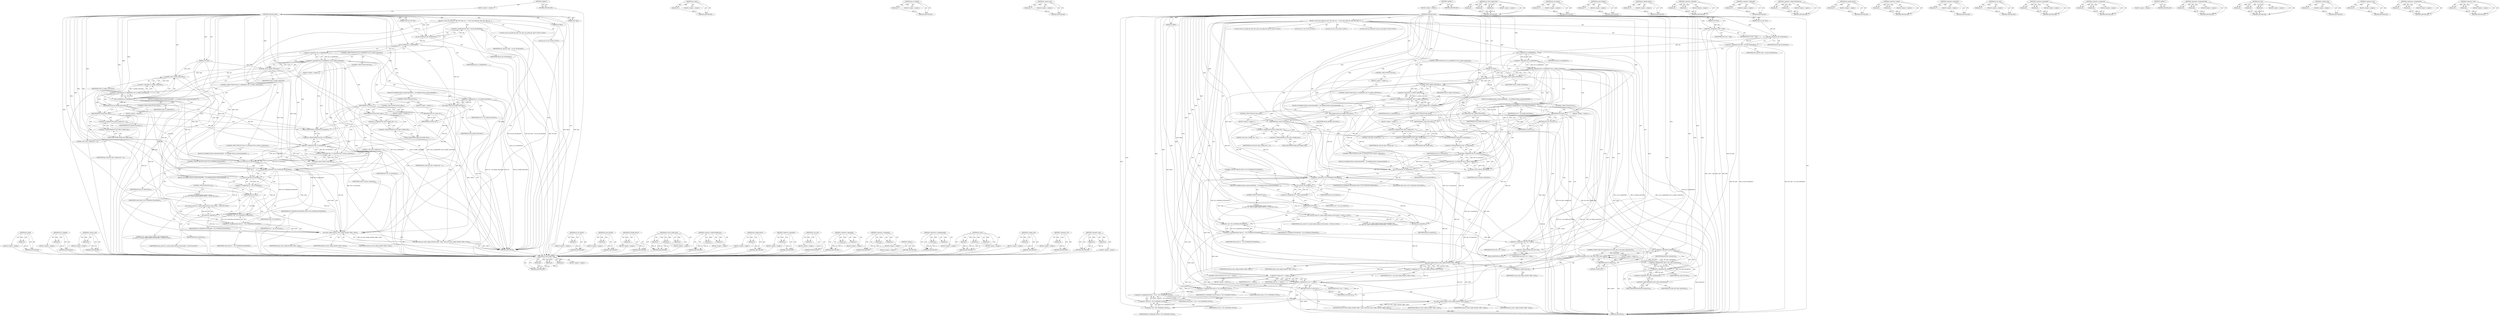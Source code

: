 digraph "&lt;operator&gt;.and" {
vulnerable_191 [label=<(METHOD,pci_name)>];
vulnerable_192 [label=<(PARAM,p1)>];
vulnerable_193 [label=<(BLOCK,&lt;empty&gt;,&lt;empty&gt;)>];
vulnerable_194 [label=<(METHOD_RETURN,ANY)>];
vulnerable_147 [label=<(METHOD,pci_is_enabled)>];
vulnerable_148 [label=<(PARAM,p1)>];
vulnerable_149 [label=<(BLOCK,&lt;empty&gt;,&lt;empty&gt;)>];
vulnerable_150 [label=<(METHOD_RETURN,ANY)>];
vulnerable_168 [label=<(METHOD,is_master_cmd)>];
vulnerable_169 [label=<(PARAM,p1)>];
vulnerable_170 [label=<(BLOCK,&lt;empty&gt;,&lt;empty&gt;)>];
vulnerable_171 [label=<(METHOD_RETURN,ANY)>];
vulnerable_6 [label=<(METHOD,&lt;global&gt;)<SUB>1</SUB>>];
vulnerable_7 [label=<(BLOCK,&lt;empty&gt;,&lt;empty&gt;)<SUB>1</SUB>>];
vulnerable_8 [label=<(METHOD,command_write)<SUB>1</SUB>>];
vulnerable_9 [label=<(PARAM,struct pci_dev *dev)<SUB>1</SUB>>];
vulnerable_10 [label=<(PARAM,int offset)<SUB>1</SUB>>];
vulnerable_11 [label=<(PARAM,u16 value)<SUB>1</SUB>>];
vulnerable_12 [label=<(PARAM,void *data)<SUB>1</SUB>>];
vulnerable_13 [label=<(BLOCK,{
 	struct xen_pcibk_dev_data *dev_data;
 	int ...,{
 	struct xen_pcibk_dev_data *dev_data;
 	int ...)<SUB>2</SUB>>];
vulnerable_14 [label="<(LOCAL,struct xen_pcibk_dev_data* dev_data: xen_pcibk_dev_data*)<SUB>3</SUB>>"];
vulnerable_15 [label="<(LOCAL,int err: int)<SUB>4</SUB>>"];
vulnerable_16 [label=<(&lt;operator&gt;.assignment,dev_data = pci_get_drvdata(dev))<SUB>6</SUB>>];
vulnerable_17 [label=<(IDENTIFIER,dev_data,dev_data = pci_get_drvdata(dev))<SUB>6</SUB>>];
vulnerable_18 [label=<(pci_get_drvdata,pci_get_drvdata(dev))<SUB>6</SUB>>];
vulnerable_19 [label=<(IDENTIFIER,dev,pci_get_drvdata(dev))<SUB>6</SUB>>];
vulnerable_20 [label=<(CONTROL_STRUCTURE,IF,if (!pci_is_enabled(dev) &amp;&amp; is_enable_cmd(value)))<SUB>7</SUB>>];
vulnerable_21 [label=<(&lt;operator&gt;.logicalAnd,!pci_is_enabled(dev) &amp;&amp; is_enable_cmd(value))<SUB>7</SUB>>];
vulnerable_22 [label=<(&lt;operator&gt;.logicalNot,!pci_is_enabled(dev))<SUB>7</SUB>>];
vulnerable_23 [label=<(pci_is_enabled,pci_is_enabled(dev))<SUB>7</SUB>>];
vulnerable_24 [label=<(IDENTIFIER,dev,pci_is_enabled(dev))<SUB>7</SUB>>];
vulnerable_25 [label=<(is_enable_cmd,is_enable_cmd(value))<SUB>7</SUB>>];
vulnerable_26 [label=<(IDENTIFIER,value,is_enable_cmd(value))<SUB>7</SUB>>];
vulnerable_27 [label=<(BLOCK,{
		if (unlikely(verbose_request))
			printk(KE...,{
		if (unlikely(verbose_request))
			printk(KE...)<SUB>7</SUB>>];
vulnerable_28 [label=<(&lt;operator&gt;.assignment,err = pci_enable_device(dev))<SUB>11</SUB>>];
vulnerable_29 [label=<(IDENTIFIER,err,err = pci_enable_device(dev))<SUB>11</SUB>>];
vulnerable_30 [label=<(pci_enable_device,pci_enable_device(dev))<SUB>11</SUB>>];
vulnerable_31 [label=<(IDENTIFIER,dev,pci_enable_device(dev))<SUB>11</SUB>>];
vulnerable_32 [label=<(CONTROL_STRUCTURE,IF,if (err))<SUB>12</SUB>>];
vulnerable_33 [label=<(IDENTIFIER,err,if (err))<SUB>12</SUB>>];
vulnerable_34 [label=<(BLOCK,&lt;empty&gt;,&lt;empty&gt;)<SUB>13</SUB>>];
vulnerable_35 [label=<(RETURN,return err;,return err;)<SUB>13</SUB>>];
vulnerable_36 [label=<(IDENTIFIER,err,return err;)<SUB>13</SUB>>];
vulnerable_37 [label=<(CONTROL_STRUCTURE,IF,if (dev_data))<SUB>14</SUB>>];
vulnerable_38 [label=<(IDENTIFIER,dev_data,if (dev_data))<SUB>14</SUB>>];
vulnerable_39 [label=<(BLOCK,&lt;empty&gt;,&lt;empty&gt;)<SUB>15</SUB>>];
vulnerable_40 [label=<(&lt;operator&gt;.assignment,dev_data-&gt;enable_intx = 1)<SUB>15</SUB>>];
vulnerable_41 [label=<(&lt;operator&gt;.indirectFieldAccess,dev_data-&gt;enable_intx)<SUB>15</SUB>>];
vulnerable_42 [label=<(IDENTIFIER,dev_data,dev_data-&gt;enable_intx = 1)<SUB>15</SUB>>];
vulnerable_43 [label=<(FIELD_IDENTIFIER,enable_intx,enable_intx)<SUB>15</SUB>>];
vulnerable_44 [label=<(LITERAL,1,dev_data-&gt;enable_intx = 1)<SUB>15</SUB>>];
vulnerable_45 [label=<(CONTROL_STRUCTURE,ELSE,else)<SUB>16</SUB>>];
vulnerable_46 [label=<(BLOCK,&lt;empty&gt;,&lt;empty&gt;)<SUB>16</SUB>>];
vulnerable_47 [label=<(CONTROL_STRUCTURE,IF,if (pci_is_enabled(dev) &amp;&amp; !is_enable_cmd(value)))<SUB>16</SUB>>];
vulnerable_48 [label=<(&lt;operator&gt;.logicalAnd,pci_is_enabled(dev) &amp;&amp; !is_enable_cmd(value))<SUB>16</SUB>>];
vulnerable_49 [label=<(pci_is_enabled,pci_is_enabled(dev))<SUB>16</SUB>>];
vulnerable_50 [label=<(IDENTIFIER,dev,pci_is_enabled(dev))<SUB>16</SUB>>];
vulnerable_51 [label=<(&lt;operator&gt;.logicalNot,!is_enable_cmd(value))<SUB>16</SUB>>];
vulnerable_52 [label=<(is_enable_cmd,is_enable_cmd(value))<SUB>16</SUB>>];
vulnerable_53 [label=<(IDENTIFIER,value,is_enable_cmd(value))<SUB>16</SUB>>];
vulnerable_54 [label=<(BLOCK,{
		if (unlikely(verbose_request))
			printk(KE...,{
		if (unlikely(verbose_request))
			printk(KE...)<SUB>16</SUB>>];
vulnerable_55 [label=<(pci_disable_device,pci_disable_device(dev))<SUB>20</SUB>>];
vulnerable_56 [label=<(IDENTIFIER,dev,pci_disable_device(dev))<SUB>20</SUB>>];
vulnerable_57 [label=<(CONTROL_STRUCTURE,IF,if (dev_data))<SUB>21</SUB>>];
vulnerable_58 [label=<(IDENTIFIER,dev_data,if (dev_data))<SUB>21</SUB>>];
vulnerable_59 [label=<(BLOCK,&lt;empty&gt;,&lt;empty&gt;)<SUB>22</SUB>>];
vulnerable_60 [label=<(&lt;operator&gt;.assignment,dev_data-&gt;enable_intx = 0)<SUB>22</SUB>>];
vulnerable_61 [label=<(&lt;operator&gt;.indirectFieldAccess,dev_data-&gt;enable_intx)<SUB>22</SUB>>];
vulnerable_62 [label=<(IDENTIFIER,dev_data,dev_data-&gt;enable_intx = 0)<SUB>22</SUB>>];
vulnerable_63 [label=<(FIELD_IDENTIFIER,enable_intx,enable_intx)<SUB>22</SUB>>];
vulnerable_64 [label=<(LITERAL,0,dev_data-&gt;enable_intx = 0)<SUB>22</SUB>>];
vulnerable_65 [label=<(CONTROL_STRUCTURE,IF,if (!dev-&gt;is_busmaster &amp;&amp; is_master_cmd(value)))<SUB>25</SUB>>];
vulnerable_66 [label=<(&lt;operator&gt;.logicalAnd,!dev-&gt;is_busmaster &amp;&amp; is_master_cmd(value))<SUB>25</SUB>>];
vulnerable_67 [label=<(&lt;operator&gt;.logicalNot,!dev-&gt;is_busmaster)<SUB>25</SUB>>];
vulnerable_68 [label=<(&lt;operator&gt;.indirectFieldAccess,dev-&gt;is_busmaster)<SUB>25</SUB>>];
vulnerable_69 [label=<(IDENTIFIER,dev,!dev-&gt;is_busmaster)<SUB>25</SUB>>];
vulnerable_70 [label=<(FIELD_IDENTIFIER,is_busmaster,is_busmaster)<SUB>25</SUB>>];
vulnerable_71 [label=<(is_master_cmd,is_master_cmd(value))<SUB>25</SUB>>];
vulnerable_72 [label=<(IDENTIFIER,value,is_master_cmd(value))<SUB>25</SUB>>];
vulnerable_73 [label=<(BLOCK,{
		if (unlikely(verbose_request))
			printk(KE...,{
		if (unlikely(verbose_request))
			printk(KE...)<SUB>25</SUB>>];
vulnerable_74 [label=<(pci_set_master,pci_set_master(dev))<SUB>29</SUB>>];
vulnerable_75 [label=<(IDENTIFIER,dev,pci_set_master(dev))<SUB>29</SUB>>];
vulnerable_76 [label=<(CONTROL_STRUCTURE,IF,if (value &amp; PCI_COMMAND_INVALIDATE))<SUB>32</SUB>>];
vulnerable_77 [label=<(&lt;operator&gt;.and,value &amp; PCI_COMMAND_INVALIDATE)<SUB>32</SUB>>];
vulnerable_78 [label=<(IDENTIFIER,value,value &amp; PCI_COMMAND_INVALIDATE)<SUB>32</SUB>>];
vulnerable_79 [label=<(IDENTIFIER,PCI_COMMAND_INVALIDATE,value &amp; PCI_COMMAND_INVALIDATE)<SUB>32</SUB>>];
vulnerable_80 [label=<(BLOCK,{
		if (unlikely(verbose_request))
			printk(KE...,{
		if (unlikely(verbose_request))
			printk(KE...)<SUB>32</SUB>>];
vulnerable_81 [label=<(&lt;operator&gt;.assignment,err = pci_set_mwi(dev))<SUB>37</SUB>>];
vulnerable_82 [label=<(IDENTIFIER,err,err = pci_set_mwi(dev))<SUB>37</SUB>>];
vulnerable_83 [label=<(pci_set_mwi,pci_set_mwi(dev))<SUB>37</SUB>>];
vulnerable_84 [label=<(IDENTIFIER,dev,pci_set_mwi(dev))<SUB>37</SUB>>];
vulnerable_85 [label=<(CONTROL_STRUCTURE,IF,if (err))<SUB>38</SUB>>];
vulnerable_86 [label=<(IDENTIFIER,err,if (err))<SUB>38</SUB>>];
vulnerable_87 [label="<(BLOCK,{
			pr_warn(&quot;%s: cannot enable memory-write-in...,{
			pr_warn(&quot;%s: cannot enable memory-write-in...)<SUB>38</SUB>>"];
vulnerable_88 [label="<(pr_warn,pr_warn(&quot;%s: cannot enable memory-write-invalid...)<SUB>39</SUB>>"];
vulnerable_89 [label="<(LITERAL,&quot;%s: cannot enable memory-write-invalidate (%d)\n&quot;,pr_warn(&quot;%s: cannot enable memory-write-invalid...)<SUB>39</SUB>>"];
vulnerable_90 [label=<(pci_name,pci_name(dev))<SUB>40</SUB>>];
vulnerable_91 [label=<(IDENTIFIER,dev,pci_name(dev))<SUB>40</SUB>>];
vulnerable_92 [label="<(IDENTIFIER,err,pr_warn(&quot;%s: cannot enable memory-write-invalid...)<SUB>40</SUB>>"];
vulnerable_93 [label=<(&lt;operators&gt;.assignmentAnd,value &amp;= ~PCI_COMMAND_INVALIDATE)<SUB>41</SUB>>];
vulnerable_94 [label=<(IDENTIFIER,value,value &amp;= ~PCI_COMMAND_INVALIDATE)<SUB>41</SUB>>];
vulnerable_95 [label=<(&lt;operator&gt;.not,~PCI_COMMAND_INVALIDATE)<SUB>41</SUB>>];
vulnerable_96 [label=<(IDENTIFIER,PCI_COMMAND_INVALIDATE,~PCI_COMMAND_INVALIDATE)<SUB>41</SUB>>];
vulnerable_97 [label=<(RETURN,return pci_write_config_word(dev, offset, value);,return pci_write_config_word(dev, offset, value);)<SUB>45</SUB>>];
vulnerable_98 [label=<(pci_write_config_word,pci_write_config_word(dev, offset, value))<SUB>45</SUB>>];
vulnerable_99 [label=<(IDENTIFIER,dev,pci_write_config_word(dev, offset, value))<SUB>45</SUB>>];
vulnerable_100 [label=<(IDENTIFIER,offset,pci_write_config_word(dev, offset, value))<SUB>45</SUB>>];
vulnerable_101 [label=<(IDENTIFIER,value,pci_write_config_word(dev, offset, value))<SUB>45</SUB>>];
vulnerable_102 [label=<(METHOD_RETURN,int)<SUB>1</SUB>>];
vulnerable_104 [label=<(METHOD_RETURN,ANY)<SUB>1</SUB>>];
vulnerable_172 [label=<(METHOD,pci_set_master)>];
vulnerable_173 [label=<(PARAM,p1)>];
vulnerable_174 [label=<(BLOCK,&lt;empty&gt;,&lt;empty&gt;)>];
vulnerable_175 [label=<(METHOD_RETURN,ANY)>];
vulnerable_134 [label=<(METHOD,pci_get_drvdata)>];
vulnerable_135 [label=<(PARAM,p1)>];
vulnerable_136 [label=<(BLOCK,&lt;empty&gt;,&lt;empty&gt;)>];
vulnerable_137 [label=<(METHOD_RETURN,ANY)>];
vulnerable_164 [label=<(METHOD,pci_disable_device)>];
vulnerable_165 [label=<(PARAM,p1)>];
vulnerable_166 [label=<(BLOCK,&lt;empty&gt;,&lt;empty&gt;)>];
vulnerable_167 [label=<(METHOD_RETURN,ANY)>];
vulnerable_204 [label=<(METHOD,pci_write_config_word)>];
vulnerable_205 [label=<(PARAM,p1)>];
vulnerable_206 [label=<(PARAM,p2)>];
vulnerable_207 [label=<(PARAM,p3)>];
vulnerable_208 [label=<(BLOCK,&lt;empty&gt;,&lt;empty&gt;)>];
vulnerable_209 [label=<(METHOD_RETURN,ANY)>];
vulnerable_159 [label=<(METHOD,&lt;operator&gt;.indirectFieldAccess)>];
vulnerable_160 [label=<(PARAM,p1)>];
vulnerable_161 [label=<(PARAM,p2)>];
vulnerable_162 [label=<(BLOCK,&lt;empty&gt;,&lt;empty&gt;)>];
vulnerable_163 [label=<(METHOD_RETURN,ANY)>];
vulnerable_155 [label=<(METHOD,pci_enable_device)>];
vulnerable_156 [label=<(PARAM,p1)>];
vulnerable_157 [label=<(BLOCK,&lt;empty&gt;,&lt;empty&gt;)>];
vulnerable_158 [label=<(METHOD_RETURN,ANY)>];
vulnerable_143 [label=<(METHOD,&lt;operator&gt;.logicalNot)>];
vulnerable_144 [label=<(PARAM,p1)>];
vulnerable_145 [label=<(BLOCK,&lt;empty&gt;,&lt;empty&gt;)>];
vulnerable_146 [label=<(METHOD_RETURN,ANY)>];
vulnerable_181 [label=<(METHOD,pci_set_mwi)>];
vulnerable_182 [label=<(PARAM,p1)>];
vulnerable_183 [label=<(BLOCK,&lt;empty&gt;,&lt;empty&gt;)>];
vulnerable_184 [label=<(METHOD_RETURN,ANY)>];
vulnerable_138 [label=<(METHOD,&lt;operator&gt;.logicalAnd)>];
vulnerable_139 [label=<(PARAM,p1)>];
vulnerable_140 [label=<(PARAM,p2)>];
vulnerable_141 [label=<(BLOCK,&lt;empty&gt;,&lt;empty&gt;)>];
vulnerable_142 [label=<(METHOD_RETURN,ANY)>];
vulnerable_129 [label=<(METHOD,&lt;operator&gt;.assignment)>];
vulnerable_130 [label=<(PARAM,p1)>];
vulnerable_131 [label=<(PARAM,p2)>];
vulnerable_132 [label=<(BLOCK,&lt;empty&gt;,&lt;empty&gt;)>];
vulnerable_133 [label=<(METHOD_RETURN,ANY)>];
vulnerable_123 [label=<(METHOD,&lt;global&gt;)<SUB>1</SUB>>];
vulnerable_124 [label=<(BLOCK,&lt;empty&gt;,&lt;empty&gt;)>];
vulnerable_125 [label=<(METHOD_RETURN,ANY)>];
vulnerable_195 [label=<(METHOD,&lt;operators&gt;.assignmentAnd)>];
vulnerable_196 [label=<(PARAM,p1)>];
vulnerable_197 [label=<(PARAM,p2)>];
vulnerable_198 [label=<(BLOCK,&lt;empty&gt;,&lt;empty&gt;)>];
vulnerable_199 [label=<(METHOD_RETURN,ANY)>];
vulnerable_185 [label=<(METHOD,pr_warn)>];
vulnerable_186 [label=<(PARAM,p1)>];
vulnerable_187 [label=<(PARAM,p2)>];
vulnerable_188 [label=<(PARAM,p3)>];
vulnerable_189 [label=<(BLOCK,&lt;empty&gt;,&lt;empty&gt;)>];
vulnerable_190 [label=<(METHOD_RETURN,ANY)>];
vulnerable_151 [label=<(METHOD,is_enable_cmd)>];
vulnerable_152 [label=<(PARAM,p1)>];
vulnerable_153 [label=<(BLOCK,&lt;empty&gt;,&lt;empty&gt;)>];
vulnerable_154 [label=<(METHOD_RETURN,ANY)>];
vulnerable_200 [label=<(METHOD,&lt;operator&gt;.not)>];
vulnerable_201 [label=<(PARAM,p1)>];
vulnerable_202 [label=<(BLOCK,&lt;empty&gt;,&lt;empty&gt;)>];
vulnerable_203 [label=<(METHOD_RETURN,ANY)>];
vulnerable_176 [label=<(METHOD,&lt;operator&gt;.and)>];
vulnerable_177 [label=<(PARAM,p1)>];
vulnerable_178 [label=<(PARAM,p2)>];
vulnerable_179 [label=<(BLOCK,&lt;empty&gt;,&lt;empty&gt;)>];
vulnerable_180 [label=<(METHOD_RETURN,ANY)>];
fixed_260 [label=<(METHOD,pci_read_config_word)>];
fixed_261 [label=<(PARAM,p1)>];
fixed_262 [label=<(PARAM,p2)>];
fixed_263 [label=<(PARAM,p3)>];
fixed_264 [label=<(BLOCK,&lt;empty&gt;,&lt;empty&gt;)>];
fixed_265 [label=<(METHOD_RETURN,ANY)>];
fixed_242 [label=<(METHOD,pci_name)>];
fixed_243 [label=<(PARAM,p1)>];
fixed_244 [label=<(BLOCK,&lt;empty&gt;,&lt;empty&gt;)>];
fixed_245 [label=<(METHOD_RETURN,ANY)>];
fixed_198 [label=<(METHOD,pci_is_enabled)>];
fixed_199 [label=<(PARAM,p1)>];
fixed_200 [label=<(BLOCK,&lt;empty&gt;,&lt;empty&gt;)>];
fixed_201 [label=<(METHOD_RETURN,ANY)>];
fixed_219 [label=<(METHOD,is_master_cmd)>];
fixed_220 [label=<(PARAM,p1)>];
fixed_221 [label=<(BLOCK,&lt;empty&gt;,&lt;empty&gt;)>];
fixed_222 [label=<(METHOD_RETURN,ANY)>];
fixed_6 [label=<(METHOD,&lt;global&gt;)<SUB>1</SUB>>];
fixed_7 [label=<(BLOCK,&lt;empty&gt;,&lt;empty&gt;)<SUB>1</SUB>>];
fixed_8 [label=<(METHOD,command_write)<SUB>1</SUB>>];
fixed_9 [label=<(PARAM,struct pci_dev *dev)<SUB>1</SUB>>];
fixed_10 [label=<(PARAM,int offset)<SUB>1</SUB>>];
fixed_11 [label=<(PARAM,u16 value)<SUB>1</SUB>>];
fixed_12 [label=<(PARAM,void *data)<SUB>1</SUB>>];
fixed_13 [label=<(BLOCK,{
 	struct xen_pcibk_dev_data *dev_data;
 	int ...,{
 	struct xen_pcibk_dev_data *dev_data;
 	int ...)<SUB>2</SUB>>];
fixed_14 [label="<(LOCAL,struct xen_pcibk_dev_data* dev_data: xen_pcibk_dev_data*)<SUB>3</SUB>>"];
fixed_15 [label="<(LOCAL,int err: int)<SUB>4</SUB>>"];
fixed_16 [label="<(LOCAL,u16 val: u16)<SUB>5</SUB>>"];
fixed_17 [label="<(LOCAL,struct pci_cmd_info* cmd: pci_cmd_info*)<SUB>6</SUB>>"];
fixed_18 [label=<(&lt;operator&gt;.assignment,*cmd = data)<SUB>6</SUB>>];
fixed_19 [label=<(IDENTIFIER,cmd,*cmd = data)<SUB>6</SUB>>];
fixed_20 [label=<(IDENTIFIER,data,*cmd = data)<SUB>6</SUB>>];
fixed_21 [label=<(&lt;operator&gt;.assignment,dev_data = pci_get_drvdata(dev))<SUB>8</SUB>>];
fixed_22 [label=<(IDENTIFIER,dev_data,dev_data = pci_get_drvdata(dev))<SUB>8</SUB>>];
fixed_23 [label=<(pci_get_drvdata,pci_get_drvdata(dev))<SUB>8</SUB>>];
fixed_24 [label=<(IDENTIFIER,dev,pci_get_drvdata(dev))<SUB>8</SUB>>];
fixed_25 [label=<(CONTROL_STRUCTURE,IF,if (!pci_is_enabled(dev) &amp;&amp; is_enable_cmd(value)))<SUB>9</SUB>>];
fixed_26 [label=<(&lt;operator&gt;.logicalAnd,!pci_is_enabled(dev) &amp;&amp; is_enable_cmd(value))<SUB>9</SUB>>];
fixed_27 [label=<(&lt;operator&gt;.logicalNot,!pci_is_enabled(dev))<SUB>9</SUB>>];
fixed_28 [label=<(pci_is_enabled,pci_is_enabled(dev))<SUB>9</SUB>>];
fixed_29 [label=<(IDENTIFIER,dev,pci_is_enabled(dev))<SUB>9</SUB>>];
fixed_30 [label=<(is_enable_cmd,is_enable_cmd(value))<SUB>9</SUB>>];
fixed_31 [label=<(IDENTIFIER,value,is_enable_cmd(value))<SUB>9</SUB>>];
fixed_32 [label=<(BLOCK,{
		if (unlikely(verbose_request))
			printk(KE...,{
		if (unlikely(verbose_request))
			printk(KE...)<SUB>9</SUB>>];
fixed_33 [label=<(&lt;operator&gt;.assignment,err = pci_enable_device(dev))<SUB>13</SUB>>];
fixed_34 [label=<(IDENTIFIER,err,err = pci_enable_device(dev))<SUB>13</SUB>>];
fixed_35 [label=<(pci_enable_device,pci_enable_device(dev))<SUB>13</SUB>>];
fixed_36 [label=<(IDENTIFIER,dev,pci_enable_device(dev))<SUB>13</SUB>>];
fixed_37 [label=<(CONTROL_STRUCTURE,IF,if (err))<SUB>14</SUB>>];
fixed_38 [label=<(IDENTIFIER,err,if (err))<SUB>14</SUB>>];
fixed_39 [label=<(BLOCK,&lt;empty&gt;,&lt;empty&gt;)<SUB>15</SUB>>];
fixed_40 [label=<(RETURN,return err;,return err;)<SUB>15</SUB>>];
fixed_41 [label=<(IDENTIFIER,err,return err;)<SUB>15</SUB>>];
fixed_42 [label=<(CONTROL_STRUCTURE,IF,if (dev_data))<SUB>16</SUB>>];
fixed_43 [label=<(IDENTIFIER,dev_data,if (dev_data))<SUB>16</SUB>>];
fixed_44 [label=<(BLOCK,&lt;empty&gt;,&lt;empty&gt;)<SUB>17</SUB>>];
fixed_45 [label=<(&lt;operator&gt;.assignment,dev_data-&gt;enable_intx = 1)<SUB>17</SUB>>];
fixed_46 [label=<(&lt;operator&gt;.indirectFieldAccess,dev_data-&gt;enable_intx)<SUB>17</SUB>>];
fixed_47 [label=<(IDENTIFIER,dev_data,dev_data-&gt;enable_intx = 1)<SUB>17</SUB>>];
fixed_48 [label=<(FIELD_IDENTIFIER,enable_intx,enable_intx)<SUB>17</SUB>>];
fixed_49 [label=<(LITERAL,1,dev_data-&gt;enable_intx = 1)<SUB>17</SUB>>];
fixed_50 [label=<(CONTROL_STRUCTURE,ELSE,else)<SUB>18</SUB>>];
fixed_51 [label=<(BLOCK,&lt;empty&gt;,&lt;empty&gt;)<SUB>18</SUB>>];
fixed_52 [label=<(CONTROL_STRUCTURE,IF,if (pci_is_enabled(dev) &amp;&amp; !is_enable_cmd(value)))<SUB>18</SUB>>];
fixed_53 [label=<(&lt;operator&gt;.logicalAnd,pci_is_enabled(dev) &amp;&amp; !is_enable_cmd(value))<SUB>18</SUB>>];
fixed_54 [label=<(pci_is_enabled,pci_is_enabled(dev))<SUB>18</SUB>>];
fixed_55 [label=<(IDENTIFIER,dev,pci_is_enabled(dev))<SUB>18</SUB>>];
fixed_56 [label=<(&lt;operator&gt;.logicalNot,!is_enable_cmd(value))<SUB>18</SUB>>];
fixed_57 [label=<(is_enable_cmd,is_enable_cmd(value))<SUB>18</SUB>>];
fixed_58 [label=<(IDENTIFIER,value,is_enable_cmd(value))<SUB>18</SUB>>];
fixed_59 [label=<(BLOCK,{
		if (unlikely(verbose_request))
			printk(KE...,{
		if (unlikely(verbose_request))
			printk(KE...)<SUB>18</SUB>>];
fixed_60 [label=<(pci_disable_device,pci_disable_device(dev))<SUB>22</SUB>>];
fixed_61 [label=<(IDENTIFIER,dev,pci_disable_device(dev))<SUB>22</SUB>>];
fixed_62 [label=<(CONTROL_STRUCTURE,IF,if (dev_data))<SUB>23</SUB>>];
fixed_63 [label=<(IDENTIFIER,dev_data,if (dev_data))<SUB>23</SUB>>];
fixed_64 [label=<(BLOCK,&lt;empty&gt;,&lt;empty&gt;)<SUB>24</SUB>>];
fixed_65 [label=<(&lt;operator&gt;.assignment,dev_data-&gt;enable_intx = 0)<SUB>24</SUB>>];
fixed_66 [label=<(&lt;operator&gt;.indirectFieldAccess,dev_data-&gt;enable_intx)<SUB>24</SUB>>];
fixed_67 [label=<(IDENTIFIER,dev_data,dev_data-&gt;enable_intx = 0)<SUB>24</SUB>>];
fixed_68 [label=<(FIELD_IDENTIFIER,enable_intx,enable_intx)<SUB>24</SUB>>];
fixed_69 [label=<(LITERAL,0,dev_data-&gt;enable_intx = 0)<SUB>24</SUB>>];
fixed_70 [label=<(CONTROL_STRUCTURE,IF,if (!dev-&gt;is_busmaster &amp;&amp; is_master_cmd(value)))<SUB>27</SUB>>];
fixed_71 [label=<(&lt;operator&gt;.logicalAnd,!dev-&gt;is_busmaster &amp;&amp; is_master_cmd(value))<SUB>27</SUB>>];
fixed_72 [label=<(&lt;operator&gt;.logicalNot,!dev-&gt;is_busmaster)<SUB>27</SUB>>];
fixed_73 [label=<(&lt;operator&gt;.indirectFieldAccess,dev-&gt;is_busmaster)<SUB>27</SUB>>];
fixed_74 [label=<(IDENTIFIER,dev,!dev-&gt;is_busmaster)<SUB>27</SUB>>];
fixed_75 [label=<(FIELD_IDENTIFIER,is_busmaster,is_busmaster)<SUB>27</SUB>>];
fixed_76 [label=<(is_master_cmd,is_master_cmd(value))<SUB>27</SUB>>];
fixed_77 [label=<(IDENTIFIER,value,is_master_cmd(value))<SUB>27</SUB>>];
fixed_78 [label=<(BLOCK,{
		if (unlikely(verbose_request))
			printk(KE...,{
		if (unlikely(verbose_request))
			printk(KE...)<SUB>27</SUB>>];
fixed_79 [label=<(pci_set_master,pci_set_master(dev))<SUB>31</SUB>>];
fixed_80 [label=<(IDENTIFIER,dev,pci_set_master(dev))<SUB>31</SUB>>];
fixed_81 [label=<(CONTROL_STRUCTURE,IF,if (value &amp; PCI_COMMAND_INVALIDATE))<SUB>34</SUB>>];
fixed_82 [label=<(&lt;operator&gt;.and,value &amp; PCI_COMMAND_INVALIDATE)<SUB>34</SUB>>];
fixed_83 [label=<(IDENTIFIER,value,value &amp; PCI_COMMAND_INVALIDATE)<SUB>34</SUB>>];
fixed_84 [label=<(IDENTIFIER,PCI_COMMAND_INVALIDATE,value &amp; PCI_COMMAND_INVALIDATE)<SUB>34</SUB>>];
fixed_85 [label=<(BLOCK,{
		if (unlikely(verbose_request))
			printk(KE...,{
		if (unlikely(verbose_request))
			printk(KE...)<SUB>34</SUB>>];
fixed_86 [label=<(&lt;operator&gt;.assignment,err = pci_set_mwi(dev))<SUB>39</SUB>>];
fixed_87 [label=<(IDENTIFIER,err,err = pci_set_mwi(dev))<SUB>39</SUB>>];
fixed_88 [label=<(pci_set_mwi,pci_set_mwi(dev))<SUB>39</SUB>>];
fixed_89 [label=<(IDENTIFIER,dev,pci_set_mwi(dev))<SUB>39</SUB>>];
fixed_90 [label=<(CONTROL_STRUCTURE,IF,if (err))<SUB>40</SUB>>];
fixed_91 [label=<(IDENTIFIER,err,if (err))<SUB>40</SUB>>];
fixed_92 [label="<(BLOCK,{
			pr_warn(&quot;%s: cannot enable memory-write-in...,{
			pr_warn(&quot;%s: cannot enable memory-write-in...)<SUB>40</SUB>>"];
fixed_93 [label="<(pr_warn,pr_warn(&quot;%s: cannot enable memory-write-invalid...)<SUB>41</SUB>>"];
fixed_94 [label="<(LITERAL,&quot;%s: cannot enable memory-write-invalidate (%d)\n&quot;,pr_warn(&quot;%s: cannot enable memory-write-invalid...)<SUB>41</SUB>>"];
fixed_95 [label=<(pci_name,pci_name(dev))<SUB>42</SUB>>];
fixed_96 [label=<(IDENTIFIER,dev,pci_name(dev))<SUB>42</SUB>>];
fixed_97 [label="<(IDENTIFIER,err,pr_warn(&quot;%s: cannot enable memory-write-invalid...)<SUB>42</SUB>>"];
fixed_98 [label=<(&lt;operators&gt;.assignmentAnd,value &amp;= ~PCI_COMMAND_INVALIDATE)<SUB>43</SUB>>];
fixed_99 [label=<(IDENTIFIER,value,value &amp;= ~PCI_COMMAND_INVALIDATE)<SUB>43</SUB>>];
fixed_100 [label=<(&lt;operator&gt;.not,~PCI_COMMAND_INVALIDATE)<SUB>43</SUB>>];
fixed_101 [label=<(IDENTIFIER,PCI_COMMAND_INVALIDATE,~PCI_COMMAND_INVALIDATE)<SUB>43</SUB>>];
fixed_102 [label=<(&lt;operator&gt;.assignment,cmd-&gt;val = value)<SUB>47</SUB>>];
fixed_103 [label=<(&lt;operator&gt;.indirectFieldAccess,cmd-&gt;val)<SUB>47</SUB>>];
fixed_104 [label=<(IDENTIFIER,cmd,cmd-&gt;val = value)<SUB>47</SUB>>];
fixed_105 [label=<(FIELD_IDENTIFIER,val,val)<SUB>47</SUB>>];
fixed_106 [label=<(IDENTIFIER,value,cmd-&gt;val = value)<SUB>47</SUB>>];
fixed_107 [label=<(CONTROL_STRUCTURE,IF,if (!permissive &amp;&amp; (!dev_data || !dev_data-&gt;permissive)))<SUB>49</SUB>>];
fixed_108 [label=<(&lt;operator&gt;.logicalAnd,!permissive &amp;&amp; (!dev_data || !dev_data-&gt;permiss...)<SUB>49</SUB>>];
fixed_109 [label=<(&lt;operator&gt;.logicalNot,!permissive)<SUB>49</SUB>>];
fixed_110 [label=<(IDENTIFIER,permissive,!permissive)<SUB>49</SUB>>];
fixed_111 [label=<(&lt;operator&gt;.logicalOr,!dev_data || !dev_data-&gt;permissive)<SUB>49</SUB>>];
fixed_112 [label=<(&lt;operator&gt;.logicalNot,!dev_data)<SUB>49</SUB>>];
fixed_113 [label=<(IDENTIFIER,dev_data,!dev_data)<SUB>49</SUB>>];
fixed_114 [label=<(&lt;operator&gt;.logicalNot,!dev_data-&gt;permissive)<SUB>49</SUB>>];
fixed_115 [label=<(&lt;operator&gt;.indirectFieldAccess,dev_data-&gt;permissive)<SUB>49</SUB>>];
fixed_116 [label=<(IDENTIFIER,dev_data,!dev_data-&gt;permissive)<SUB>49</SUB>>];
fixed_117 [label=<(FIELD_IDENTIFIER,permissive,permissive)<SUB>49</SUB>>];
fixed_118 [label=<(BLOCK,&lt;empty&gt;,&lt;empty&gt;)<SUB>50</SUB>>];
fixed_119 [label=<(RETURN,return 0;,return 0;)<SUB>50</SUB>>];
fixed_120 [label=<(LITERAL,0,return 0;)<SUB>50</SUB>>];
fixed_121 [label=<(&lt;operator&gt;.assignment,err = pci_read_config_word(dev, offset, &amp;val))<SUB>53</SUB>>];
fixed_122 [label=<(IDENTIFIER,err,err = pci_read_config_word(dev, offset, &amp;val))<SUB>53</SUB>>];
fixed_123 [label=<(pci_read_config_word,pci_read_config_word(dev, offset, &amp;val))<SUB>53</SUB>>];
fixed_124 [label=<(IDENTIFIER,dev,pci_read_config_word(dev, offset, &amp;val))<SUB>53</SUB>>];
fixed_125 [label=<(IDENTIFIER,offset,pci_read_config_word(dev, offset, &amp;val))<SUB>53</SUB>>];
fixed_126 [label=<(&lt;operator&gt;.addressOf,&amp;val)<SUB>53</SUB>>];
fixed_127 [label=<(IDENTIFIER,val,pci_read_config_word(dev, offset, &amp;val))<SUB>53</SUB>>];
fixed_128 [label=<(CONTROL_STRUCTURE,IF,if (err || val == value))<SUB>54</SUB>>];
fixed_129 [label=<(&lt;operator&gt;.logicalOr,err || val == value)<SUB>54</SUB>>];
fixed_130 [label=<(IDENTIFIER,err,err || val == value)<SUB>54</SUB>>];
fixed_131 [label=<(&lt;operator&gt;.equals,val == value)<SUB>54</SUB>>];
fixed_132 [label=<(IDENTIFIER,val,val == value)<SUB>54</SUB>>];
fixed_133 [label=<(IDENTIFIER,value,val == value)<SUB>54</SUB>>];
fixed_134 [label=<(BLOCK,&lt;empty&gt;,&lt;empty&gt;)<SUB>55</SUB>>];
fixed_135 [label=<(RETURN,return err;,return err;)<SUB>55</SUB>>];
fixed_136 [label=<(IDENTIFIER,err,return err;)<SUB>55</SUB>>];
fixed_137 [label=<(&lt;operators&gt;.assignmentAnd,value &amp;= PCI_COMMAND_GUEST)<SUB>57</SUB>>];
fixed_138 [label=<(IDENTIFIER,value,value &amp;= PCI_COMMAND_GUEST)<SUB>57</SUB>>];
fixed_139 [label=<(IDENTIFIER,PCI_COMMAND_GUEST,value &amp;= PCI_COMMAND_GUEST)<SUB>57</SUB>>];
fixed_140 [label=<(&lt;operators&gt;.assignmentOr,value |= val &amp; ~PCI_COMMAND_GUEST)<SUB>58</SUB>>];
fixed_141 [label=<(IDENTIFIER,value,value |= val &amp; ~PCI_COMMAND_GUEST)<SUB>58</SUB>>];
fixed_142 [label=<(&lt;operator&gt;.and,val &amp; ~PCI_COMMAND_GUEST)<SUB>58</SUB>>];
fixed_143 [label=<(IDENTIFIER,val,val &amp; ~PCI_COMMAND_GUEST)<SUB>58</SUB>>];
fixed_144 [label=<(&lt;operator&gt;.not,~PCI_COMMAND_GUEST)<SUB>58</SUB>>];
fixed_145 [label=<(IDENTIFIER,PCI_COMMAND_GUEST,~PCI_COMMAND_GUEST)<SUB>58</SUB>>];
fixed_146 [label=<(RETURN,return pci_write_config_word(dev, offset, value);,return pci_write_config_word(dev, offset, value);)<SUB>60</SUB>>];
fixed_147 [label=<(pci_write_config_word,pci_write_config_word(dev, offset, value))<SUB>60</SUB>>];
fixed_148 [label=<(IDENTIFIER,dev,pci_write_config_word(dev, offset, value))<SUB>60</SUB>>];
fixed_149 [label=<(IDENTIFIER,offset,pci_write_config_word(dev, offset, value))<SUB>60</SUB>>];
fixed_150 [label=<(IDENTIFIER,value,pci_write_config_word(dev, offset, value))<SUB>60</SUB>>];
fixed_151 [label=<(METHOD_RETURN,int)<SUB>1</SUB>>];
fixed_153 [label=<(METHOD_RETURN,ANY)<SUB>1</SUB>>];
fixed_280 [label=<(METHOD,pci_write_config_word)>];
fixed_281 [label=<(PARAM,p1)>];
fixed_282 [label=<(PARAM,p2)>];
fixed_283 [label=<(PARAM,p3)>];
fixed_284 [label=<(BLOCK,&lt;empty&gt;,&lt;empty&gt;)>];
fixed_285 [label=<(METHOD_RETURN,ANY)>];
fixed_223 [label=<(METHOD,pci_set_master)>];
fixed_224 [label=<(PARAM,p1)>];
fixed_225 [label=<(BLOCK,&lt;empty&gt;,&lt;empty&gt;)>];
fixed_226 [label=<(METHOD_RETURN,ANY)>];
fixed_185 [label=<(METHOD,pci_get_drvdata)>];
fixed_186 [label=<(PARAM,p1)>];
fixed_187 [label=<(BLOCK,&lt;empty&gt;,&lt;empty&gt;)>];
fixed_188 [label=<(METHOD_RETURN,ANY)>];
fixed_215 [label=<(METHOD,pci_disable_device)>];
fixed_216 [label=<(PARAM,p1)>];
fixed_217 [label=<(BLOCK,&lt;empty&gt;,&lt;empty&gt;)>];
fixed_218 [label=<(METHOD_RETURN,ANY)>];
fixed_255 [label=<(METHOD,&lt;operator&gt;.logicalOr)>];
fixed_256 [label=<(PARAM,p1)>];
fixed_257 [label=<(PARAM,p2)>];
fixed_258 [label=<(BLOCK,&lt;empty&gt;,&lt;empty&gt;)>];
fixed_259 [label=<(METHOD_RETURN,ANY)>];
fixed_266 [label=<(METHOD,&lt;operator&gt;.addressOf)>];
fixed_267 [label=<(PARAM,p1)>];
fixed_268 [label=<(BLOCK,&lt;empty&gt;,&lt;empty&gt;)>];
fixed_269 [label=<(METHOD_RETURN,ANY)>];
fixed_210 [label=<(METHOD,&lt;operator&gt;.indirectFieldAccess)>];
fixed_211 [label=<(PARAM,p1)>];
fixed_212 [label=<(PARAM,p2)>];
fixed_213 [label=<(BLOCK,&lt;empty&gt;,&lt;empty&gt;)>];
fixed_214 [label=<(METHOD_RETURN,ANY)>];
fixed_206 [label=<(METHOD,pci_enable_device)>];
fixed_207 [label=<(PARAM,p1)>];
fixed_208 [label=<(BLOCK,&lt;empty&gt;,&lt;empty&gt;)>];
fixed_209 [label=<(METHOD_RETURN,ANY)>];
fixed_270 [label=<(METHOD,&lt;operator&gt;.equals)>];
fixed_271 [label=<(PARAM,p1)>];
fixed_272 [label=<(PARAM,p2)>];
fixed_273 [label=<(BLOCK,&lt;empty&gt;,&lt;empty&gt;)>];
fixed_274 [label=<(METHOD_RETURN,ANY)>];
fixed_194 [label=<(METHOD,&lt;operator&gt;.logicalNot)>];
fixed_195 [label=<(PARAM,p1)>];
fixed_196 [label=<(BLOCK,&lt;empty&gt;,&lt;empty&gt;)>];
fixed_197 [label=<(METHOD_RETURN,ANY)>];
fixed_232 [label=<(METHOD,pci_set_mwi)>];
fixed_233 [label=<(PARAM,p1)>];
fixed_234 [label=<(BLOCK,&lt;empty&gt;,&lt;empty&gt;)>];
fixed_235 [label=<(METHOD_RETURN,ANY)>];
fixed_189 [label=<(METHOD,&lt;operator&gt;.logicalAnd)>];
fixed_190 [label=<(PARAM,p1)>];
fixed_191 [label=<(PARAM,p2)>];
fixed_192 [label=<(BLOCK,&lt;empty&gt;,&lt;empty&gt;)>];
fixed_193 [label=<(METHOD_RETURN,ANY)>];
fixed_180 [label=<(METHOD,&lt;operator&gt;.assignment)>];
fixed_181 [label=<(PARAM,p1)>];
fixed_182 [label=<(PARAM,p2)>];
fixed_183 [label=<(BLOCK,&lt;empty&gt;,&lt;empty&gt;)>];
fixed_184 [label=<(METHOD_RETURN,ANY)>];
fixed_174 [label=<(METHOD,&lt;global&gt;)<SUB>1</SUB>>];
fixed_175 [label=<(BLOCK,&lt;empty&gt;,&lt;empty&gt;)>];
fixed_176 [label=<(METHOD_RETURN,ANY)>];
fixed_246 [label=<(METHOD,&lt;operators&gt;.assignmentAnd)>];
fixed_247 [label=<(PARAM,p1)>];
fixed_248 [label=<(PARAM,p2)>];
fixed_249 [label=<(BLOCK,&lt;empty&gt;,&lt;empty&gt;)>];
fixed_250 [label=<(METHOD_RETURN,ANY)>];
fixed_236 [label=<(METHOD,pr_warn)>];
fixed_237 [label=<(PARAM,p1)>];
fixed_238 [label=<(PARAM,p2)>];
fixed_239 [label=<(PARAM,p3)>];
fixed_240 [label=<(BLOCK,&lt;empty&gt;,&lt;empty&gt;)>];
fixed_241 [label=<(METHOD_RETURN,ANY)>];
fixed_202 [label=<(METHOD,is_enable_cmd)>];
fixed_203 [label=<(PARAM,p1)>];
fixed_204 [label=<(BLOCK,&lt;empty&gt;,&lt;empty&gt;)>];
fixed_205 [label=<(METHOD_RETURN,ANY)>];
fixed_251 [label=<(METHOD,&lt;operator&gt;.not)>];
fixed_252 [label=<(PARAM,p1)>];
fixed_253 [label=<(BLOCK,&lt;empty&gt;,&lt;empty&gt;)>];
fixed_254 [label=<(METHOD_RETURN,ANY)>];
fixed_275 [label=<(METHOD,&lt;operators&gt;.assignmentOr)>];
fixed_276 [label=<(PARAM,p1)>];
fixed_277 [label=<(PARAM,p2)>];
fixed_278 [label=<(BLOCK,&lt;empty&gt;,&lt;empty&gt;)>];
fixed_279 [label=<(METHOD_RETURN,ANY)>];
fixed_227 [label=<(METHOD,&lt;operator&gt;.and)>];
fixed_228 [label=<(PARAM,p1)>];
fixed_229 [label=<(PARAM,p2)>];
fixed_230 [label=<(BLOCK,&lt;empty&gt;,&lt;empty&gt;)>];
fixed_231 [label=<(METHOD_RETURN,ANY)>];
vulnerable_191 -> vulnerable_192  [key=0, label="AST: "];
vulnerable_191 -> vulnerable_192  [key=1, label="DDG: "];
vulnerable_191 -> vulnerable_193  [key=0, label="AST: "];
vulnerable_191 -> vulnerable_194  [key=0, label="AST: "];
vulnerable_191 -> vulnerable_194  [key=1, label="CFG: "];
vulnerable_192 -> vulnerable_194  [key=0, label="DDG: p1"];
vulnerable_193 -> fixed_260  [key=0];
vulnerable_194 -> fixed_260  [key=0];
vulnerable_147 -> vulnerable_148  [key=0, label="AST: "];
vulnerable_147 -> vulnerable_148  [key=1, label="DDG: "];
vulnerable_147 -> vulnerable_149  [key=0, label="AST: "];
vulnerable_147 -> vulnerable_150  [key=0, label="AST: "];
vulnerable_147 -> vulnerable_150  [key=1, label="CFG: "];
vulnerable_148 -> vulnerable_150  [key=0, label="DDG: p1"];
vulnerable_149 -> fixed_260  [key=0];
vulnerable_150 -> fixed_260  [key=0];
vulnerable_168 -> vulnerable_169  [key=0, label="AST: "];
vulnerable_168 -> vulnerable_169  [key=1, label="DDG: "];
vulnerable_168 -> vulnerable_170  [key=0, label="AST: "];
vulnerable_168 -> vulnerable_171  [key=0, label="AST: "];
vulnerable_168 -> vulnerable_171  [key=1, label="CFG: "];
vulnerable_169 -> vulnerable_171  [key=0, label="DDG: p1"];
vulnerable_170 -> fixed_260  [key=0];
vulnerable_171 -> fixed_260  [key=0];
vulnerable_6 -> vulnerable_7  [key=0, label="AST: "];
vulnerable_6 -> vulnerable_104  [key=0, label="AST: "];
vulnerable_6 -> vulnerable_104  [key=1, label="CFG: "];
vulnerable_7 -> vulnerable_8  [key=0, label="AST: "];
vulnerable_8 -> vulnerable_9  [key=0, label="AST: "];
vulnerable_8 -> vulnerable_9  [key=1, label="DDG: "];
vulnerable_8 -> vulnerable_10  [key=0, label="AST: "];
vulnerable_8 -> vulnerable_10  [key=1, label="DDG: "];
vulnerable_8 -> vulnerable_11  [key=0, label="AST: "];
vulnerable_8 -> vulnerable_11  [key=1, label="DDG: "];
vulnerable_8 -> vulnerable_12  [key=0, label="AST: "];
vulnerable_8 -> vulnerable_12  [key=1, label="DDG: "];
vulnerable_8 -> vulnerable_13  [key=0, label="AST: "];
vulnerable_8 -> vulnerable_102  [key=0, label="AST: "];
vulnerable_8 -> vulnerable_18  [key=0, label="CFG: "];
vulnerable_8 -> vulnerable_18  [key=1, label="DDG: "];
vulnerable_8 -> vulnerable_77  [key=0, label="DDG: "];
vulnerable_8 -> vulnerable_98  [key=0, label="DDG: "];
vulnerable_8 -> vulnerable_25  [key=0, label="DDG: "];
vulnerable_8 -> vulnerable_33  [key=0, label="DDG: "];
vulnerable_8 -> vulnerable_38  [key=0, label="DDG: "];
vulnerable_8 -> vulnerable_71  [key=0, label="DDG: "];
vulnerable_8 -> vulnerable_74  [key=0, label="DDG: "];
vulnerable_8 -> vulnerable_86  [key=0, label="DDG: "];
vulnerable_8 -> vulnerable_23  [key=0, label="DDG: "];
vulnerable_8 -> vulnerable_30  [key=0, label="DDG: "];
vulnerable_8 -> vulnerable_40  [key=0, label="DDG: "];
vulnerable_8 -> vulnerable_83  [key=0, label="DDG: "];
vulnerable_8 -> vulnerable_36  [key=0, label="DDG: "];
vulnerable_8 -> vulnerable_88  [key=0, label="DDG: "];
vulnerable_8 -> vulnerable_93  [key=0, label="DDG: "];
vulnerable_8 -> vulnerable_49  [key=0, label="DDG: "];
vulnerable_8 -> vulnerable_55  [key=0, label="DDG: "];
vulnerable_8 -> vulnerable_58  [key=0, label="DDG: "];
vulnerable_8 -> vulnerable_90  [key=0, label="DDG: "];
vulnerable_8 -> vulnerable_95  [key=0, label="DDG: "];
vulnerable_8 -> vulnerable_52  [key=0, label="DDG: "];
vulnerable_8 -> vulnerable_60  [key=0, label="DDG: "];
vulnerable_9 -> vulnerable_18  [key=0, label="DDG: dev"];
vulnerable_10 -> vulnerable_102  [key=0, label="DDG: offset"];
vulnerable_10 -> vulnerable_98  [key=0, label="DDG: offset"];
vulnerable_11 -> vulnerable_102  [key=0, label="DDG: value"];
vulnerable_11 -> vulnerable_77  [key=0, label="DDG: value"];
vulnerable_11 -> vulnerable_25  [key=0, label="DDG: value"];
vulnerable_11 -> vulnerable_71  [key=0, label="DDG: value"];
vulnerable_11 -> vulnerable_52  [key=0, label="DDG: value"];
vulnerable_12 -> vulnerable_102  [key=0, label="DDG: data"];
vulnerable_13 -> vulnerable_14  [key=0, label="AST: "];
vulnerable_13 -> vulnerable_15  [key=0, label="AST: "];
vulnerable_13 -> vulnerable_16  [key=0, label="AST: "];
vulnerable_13 -> vulnerable_20  [key=0, label="AST: "];
vulnerable_13 -> vulnerable_65  [key=0, label="AST: "];
vulnerable_13 -> vulnerable_76  [key=0, label="AST: "];
vulnerable_13 -> vulnerable_97  [key=0, label="AST: "];
vulnerable_14 -> fixed_260  [key=0];
vulnerable_15 -> fixed_260  [key=0];
vulnerable_16 -> vulnerable_17  [key=0, label="AST: "];
vulnerable_16 -> vulnerable_18  [key=0, label="AST: "];
vulnerable_16 -> vulnerable_23  [key=0, label="CFG: "];
vulnerable_16 -> vulnerable_102  [key=0, label="DDG: dev_data"];
vulnerable_16 -> vulnerable_102  [key=1, label="DDG: pci_get_drvdata(dev)"];
vulnerable_16 -> vulnerable_102  [key=2, label="DDG: dev_data = pci_get_drvdata(dev)"];
vulnerable_17 -> fixed_260  [key=0];
vulnerable_18 -> vulnerable_19  [key=0, label="AST: "];
vulnerable_18 -> vulnerable_16  [key=0, label="CFG: "];
vulnerable_18 -> vulnerable_16  [key=1, label="DDG: dev"];
vulnerable_18 -> vulnerable_23  [key=0, label="DDG: dev"];
vulnerable_19 -> fixed_260  [key=0];
vulnerable_20 -> vulnerable_21  [key=0, label="AST: "];
vulnerable_20 -> vulnerable_27  [key=0, label="AST: "];
vulnerable_20 -> vulnerable_45  [key=0, label="AST: "];
vulnerable_21 -> vulnerable_22  [key=0, label="AST: "];
vulnerable_21 -> vulnerable_25  [key=0, label="AST: "];
vulnerable_21 -> vulnerable_30  [key=0, label="CFG: "];
vulnerable_21 -> vulnerable_30  [key=1, label="CDG: "];
vulnerable_21 -> vulnerable_49  [key=0, label="CFG: "];
vulnerable_21 -> vulnerable_49  [key=1, label="CDG: "];
vulnerable_21 -> vulnerable_102  [key=0, label="DDG: !pci_is_enabled(dev)"];
vulnerable_21 -> vulnerable_102  [key=1, label="DDG: is_enable_cmd(value)"];
vulnerable_21 -> vulnerable_102  [key=2, label="DDG: !pci_is_enabled(dev) &amp;&amp; is_enable_cmd(value)"];
vulnerable_21 -> vulnerable_48  [key=0, label="CDG: "];
vulnerable_21 -> vulnerable_68  [key=0, label="CDG: "];
vulnerable_21 -> vulnerable_77  [key=0, label="CDG: "];
vulnerable_21 -> vulnerable_28  [key=0, label="CDG: "];
vulnerable_21 -> vulnerable_66  [key=0, label="CDG: "];
vulnerable_21 -> vulnerable_98  [key=0, label="CDG: "];
vulnerable_21 -> vulnerable_67  [key=0, label="CDG: "];
vulnerable_21 -> vulnerable_97  [key=0, label="CDG: "];
vulnerable_21 -> vulnerable_33  [key=0, label="CDG: "];
vulnerable_21 -> vulnerable_70  [key=0, label="CDG: "];
vulnerable_22 -> vulnerable_23  [key=0, label="AST: "];
vulnerable_22 -> vulnerable_21  [key=0, label="CFG: "];
vulnerable_22 -> vulnerable_21  [key=1, label="DDG: pci_is_enabled(dev)"];
vulnerable_22 -> vulnerable_25  [key=0, label="CFG: "];
vulnerable_22 -> vulnerable_25  [key=1, label="CDG: "];
vulnerable_22 -> vulnerable_102  [key=0, label="DDG: pci_is_enabled(dev)"];
vulnerable_23 -> vulnerable_24  [key=0, label="AST: "];
vulnerable_23 -> vulnerable_22  [key=0, label="CFG: "];
vulnerable_23 -> vulnerable_22  [key=1, label="DDG: dev"];
vulnerable_23 -> vulnerable_30  [key=0, label="DDG: dev"];
vulnerable_23 -> vulnerable_49  [key=0, label="DDG: dev"];
vulnerable_24 -> fixed_260  [key=0];
vulnerable_25 -> vulnerable_26  [key=0, label="AST: "];
vulnerable_25 -> vulnerable_21  [key=0, label="CFG: "];
vulnerable_25 -> vulnerable_21  [key=1, label="DDG: value"];
vulnerable_25 -> vulnerable_102  [key=0, label="DDG: value"];
vulnerable_25 -> vulnerable_77  [key=0, label="DDG: value"];
vulnerable_25 -> vulnerable_71  [key=0, label="DDG: value"];
vulnerable_25 -> vulnerable_52  [key=0, label="DDG: value"];
vulnerable_26 -> fixed_260  [key=0];
vulnerable_27 -> vulnerable_28  [key=0, label="AST: "];
vulnerable_27 -> vulnerable_32  [key=0, label="AST: "];
vulnerable_27 -> vulnerable_37  [key=0, label="AST: "];
vulnerable_28 -> vulnerable_29  [key=0, label="AST: "];
vulnerable_28 -> vulnerable_30  [key=0, label="AST: "];
vulnerable_28 -> vulnerable_33  [key=0, label="CFG: "];
vulnerable_28 -> vulnerable_102  [key=0, label="DDG: err"];
vulnerable_28 -> vulnerable_102  [key=1, label="DDG: pci_enable_device(dev)"];
vulnerable_28 -> vulnerable_102  [key=2, label="DDG: err = pci_enable_device(dev)"];
vulnerable_28 -> vulnerable_36  [key=0, label="DDG: err"];
vulnerable_29 -> fixed_260  [key=0];
vulnerable_30 -> vulnerable_31  [key=0, label="AST: "];
vulnerable_30 -> vulnerable_28  [key=0, label="CFG: "];
vulnerable_30 -> vulnerable_28  [key=1, label="DDG: dev"];
vulnerable_30 -> vulnerable_102  [key=0, label="DDG: dev"];
vulnerable_30 -> vulnerable_98  [key=0, label="DDG: dev"];
vulnerable_30 -> vulnerable_67  [key=0, label="DDG: dev"];
vulnerable_30 -> vulnerable_74  [key=0, label="DDG: dev"];
vulnerable_30 -> vulnerable_83  [key=0, label="DDG: dev"];
vulnerable_31 -> fixed_260  [key=0];
vulnerable_32 -> vulnerable_33  [key=0, label="AST: "];
vulnerable_32 -> vulnerable_34  [key=0, label="AST: "];
vulnerable_33 -> vulnerable_38  [key=0, label="CFG: "];
vulnerable_33 -> vulnerable_38  [key=1, label="CDG: "];
vulnerable_33 -> vulnerable_35  [key=0, label="CFG: "];
vulnerable_33 -> vulnerable_35  [key=1, label="CDG: "];
vulnerable_33 -> vulnerable_68  [key=0, label="CDG: "];
vulnerable_33 -> vulnerable_77  [key=0, label="CDG: "];
vulnerable_33 -> vulnerable_66  [key=0, label="CDG: "];
vulnerable_33 -> vulnerable_98  [key=0, label="CDG: "];
vulnerable_33 -> vulnerable_67  [key=0, label="CDG: "];
vulnerable_33 -> vulnerable_97  [key=0, label="CDG: "];
vulnerable_33 -> vulnerable_70  [key=0, label="CDG: "];
vulnerable_34 -> vulnerable_35  [key=0, label="AST: "];
vulnerable_35 -> vulnerable_36  [key=0, label="AST: "];
vulnerable_35 -> vulnerable_102  [key=0, label="CFG: "];
vulnerable_35 -> vulnerable_102  [key=1, label="DDG: &lt;RET&gt;"];
vulnerable_36 -> vulnerable_35  [key=0, label="DDG: err"];
vulnerable_37 -> vulnerable_38  [key=0, label="AST: "];
vulnerable_37 -> vulnerable_39  [key=0, label="AST: "];
vulnerable_38 -> vulnerable_43  [key=0, label="CFG: "];
vulnerable_38 -> vulnerable_43  [key=1, label="CDG: "];
vulnerable_38 -> vulnerable_70  [key=0, label="CFG: "];
vulnerable_38 -> vulnerable_40  [key=0, label="CDG: "];
vulnerable_38 -> vulnerable_41  [key=0, label="CDG: "];
vulnerable_39 -> vulnerable_40  [key=0, label="AST: "];
vulnerable_40 -> vulnerable_41  [key=0, label="AST: "];
vulnerable_40 -> vulnerable_44  [key=0, label="AST: "];
vulnerable_40 -> vulnerable_70  [key=0, label="CFG: "];
vulnerable_41 -> vulnerable_42  [key=0, label="AST: "];
vulnerable_41 -> vulnerable_43  [key=0, label="AST: "];
vulnerable_41 -> vulnerable_40  [key=0, label="CFG: "];
vulnerable_42 -> fixed_260  [key=0];
vulnerable_43 -> vulnerable_41  [key=0, label="CFG: "];
vulnerable_44 -> fixed_260  [key=0];
vulnerable_45 -> vulnerable_46  [key=0, label="AST: "];
vulnerable_46 -> vulnerable_47  [key=0, label="AST: "];
vulnerable_47 -> vulnerable_48  [key=0, label="AST: "];
vulnerable_47 -> vulnerable_54  [key=0, label="AST: "];
vulnerable_48 -> vulnerable_49  [key=0, label="AST: "];
vulnerable_48 -> vulnerable_51  [key=0, label="AST: "];
vulnerable_48 -> vulnerable_55  [key=0, label="CFG: "];
vulnerable_48 -> vulnerable_55  [key=1, label="CDG: "];
vulnerable_48 -> vulnerable_70  [key=0, label="CFG: "];
vulnerable_48 -> vulnerable_58  [key=0, label="CDG: "];
vulnerable_49 -> vulnerable_50  [key=0, label="AST: "];
vulnerable_49 -> vulnerable_48  [key=0, label="CFG: "];
vulnerable_49 -> vulnerable_48  [key=1, label="DDG: dev"];
vulnerable_49 -> vulnerable_52  [key=0, label="CFG: "];
vulnerable_49 -> vulnerable_52  [key=1, label="CDG: "];
vulnerable_49 -> vulnerable_98  [key=0, label="DDG: dev"];
vulnerable_49 -> vulnerable_67  [key=0, label="DDG: dev"];
vulnerable_49 -> vulnerable_74  [key=0, label="DDG: dev"];
vulnerable_49 -> vulnerable_83  [key=0, label="DDG: dev"];
vulnerable_49 -> vulnerable_55  [key=0, label="DDG: dev"];
vulnerable_49 -> vulnerable_51  [key=0, label="CDG: "];
vulnerable_50 -> fixed_260  [key=0];
vulnerable_51 -> vulnerable_52  [key=0, label="AST: "];
vulnerable_51 -> vulnerable_48  [key=0, label="CFG: "];
vulnerable_51 -> vulnerable_48  [key=1, label="DDG: is_enable_cmd(value)"];
vulnerable_52 -> vulnerable_53  [key=0, label="AST: "];
vulnerable_52 -> vulnerable_51  [key=0, label="CFG: "];
vulnerable_52 -> vulnerable_51  [key=1, label="DDG: value"];
vulnerable_52 -> vulnerable_77  [key=0, label="DDG: value"];
vulnerable_52 -> vulnerable_71  [key=0, label="DDG: value"];
vulnerable_53 -> fixed_260  [key=0];
vulnerable_54 -> vulnerable_55  [key=0, label="AST: "];
vulnerable_54 -> vulnerable_57  [key=0, label="AST: "];
vulnerable_55 -> vulnerable_56  [key=0, label="AST: "];
vulnerable_55 -> vulnerable_58  [key=0, label="CFG: "];
vulnerable_55 -> vulnerable_98  [key=0, label="DDG: dev"];
vulnerable_55 -> vulnerable_67  [key=0, label="DDG: dev"];
vulnerable_55 -> vulnerable_74  [key=0, label="DDG: dev"];
vulnerable_55 -> vulnerable_83  [key=0, label="DDG: dev"];
vulnerable_56 -> fixed_260  [key=0];
vulnerable_57 -> vulnerable_58  [key=0, label="AST: "];
vulnerable_57 -> vulnerable_59  [key=0, label="AST: "];
vulnerable_58 -> vulnerable_63  [key=0, label="CFG: "];
vulnerable_58 -> vulnerable_63  [key=1, label="CDG: "];
vulnerable_58 -> vulnerable_70  [key=0, label="CFG: "];
vulnerable_58 -> vulnerable_60  [key=0, label="CDG: "];
vulnerable_58 -> vulnerable_61  [key=0, label="CDG: "];
vulnerable_59 -> vulnerable_60  [key=0, label="AST: "];
vulnerable_60 -> vulnerable_61  [key=0, label="AST: "];
vulnerable_60 -> vulnerable_64  [key=0, label="AST: "];
vulnerable_60 -> vulnerable_70  [key=0, label="CFG: "];
vulnerable_61 -> vulnerable_62  [key=0, label="AST: "];
vulnerable_61 -> vulnerable_63  [key=0, label="AST: "];
vulnerable_61 -> vulnerable_60  [key=0, label="CFG: "];
vulnerable_62 -> fixed_260  [key=0];
vulnerable_63 -> vulnerable_61  [key=0, label="CFG: "];
vulnerable_64 -> fixed_260  [key=0];
vulnerable_65 -> vulnerable_66  [key=0, label="AST: "];
vulnerable_65 -> vulnerable_73  [key=0, label="AST: "];
vulnerable_66 -> vulnerable_67  [key=0, label="AST: "];
vulnerable_66 -> vulnerable_71  [key=0, label="AST: "];
vulnerable_66 -> vulnerable_74  [key=0, label="CFG: "];
vulnerable_66 -> vulnerable_74  [key=1, label="CDG: "];
vulnerable_66 -> vulnerable_77  [key=0, label="CFG: "];
vulnerable_67 -> vulnerable_68  [key=0, label="AST: "];
vulnerable_67 -> vulnerable_66  [key=0, label="CFG: "];
vulnerable_67 -> vulnerable_66  [key=1, label="DDG: dev-&gt;is_busmaster"];
vulnerable_67 -> vulnerable_71  [key=0, label="CFG: "];
vulnerable_67 -> vulnerable_71  [key=1, label="CDG: "];
vulnerable_67 -> vulnerable_98  [key=0, label="DDG: dev-&gt;is_busmaster"];
vulnerable_67 -> vulnerable_74  [key=0, label="DDG: dev-&gt;is_busmaster"];
vulnerable_67 -> vulnerable_83  [key=0, label="DDG: dev-&gt;is_busmaster"];
vulnerable_67 -> vulnerable_90  [key=0, label="DDG: dev-&gt;is_busmaster"];
vulnerable_68 -> vulnerable_69  [key=0, label="AST: "];
vulnerable_68 -> vulnerable_70  [key=0, label="AST: "];
vulnerable_68 -> vulnerable_67  [key=0, label="CFG: "];
vulnerable_69 -> fixed_260  [key=0];
vulnerable_70 -> vulnerable_68  [key=0, label="CFG: "];
vulnerable_71 -> vulnerable_72  [key=0, label="AST: "];
vulnerable_71 -> vulnerable_66  [key=0, label="CFG: "];
vulnerable_71 -> vulnerable_66  [key=1, label="DDG: value"];
vulnerable_71 -> vulnerable_77  [key=0, label="DDG: value"];
vulnerable_72 -> fixed_260  [key=0];
vulnerable_73 -> vulnerable_74  [key=0, label="AST: "];
vulnerable_74 -> vulnerable_75  [key=0, label="AST: "];
vulnerable_74 -> vulnerable_77  [key=0, label="CFG: "];
vulnerable_74 -> vulnerable_98  [key=0, label="DDG: dev"];
vulnerable_74 -> vulnerable_83  [key=0, label="DDG: dev"];
vulnerable_75 -> fixed_260  [key=0];
vulnerable_76 -> vulnerable_77  [key=0, label="AST: "];
vulnerable_76 -> vulnerable_80  [key=0, label="AST: "];
vulnerable_77 -> vulnerable_78  [key=0, label="AST: "];
vulnerable_77 -> vulnerable_79  [key=0, label="AST: "];
vulnerable_77 -> vulnerable_83  [key=0, label="CFG: "];
vulnerable_77 -> vulnerable_83  [key=1, label="CDG: "];
vulnerable_77 -> vulnerable_98  [key=0, label="CFG: "];
vulnerable_77 -> vulnerable_98  [key=1, label="DDG: value"];
vulnerable_77 -> vulnerable_93  [key=0, label="DDG: value"];
vulnerable_77 -> vulnerable_95  [key=0, label="DDG: PCI_COMMAND_INVALIDATE"];
vulnerable_77 -> vulnerable_81  [key=0, label="CDG: "];
vulnerable_77 -> vulnerable_86  [key=0, label="CDG: "];
vulnerable_78 -> fixed_260  [key=0];
vulnerable_79 -> fixed_260  [key=0];
vulnerable_80 -> vulnerable_81  [key=0, label="AST: "];
vulnerable_80 -> vulnerable_85  [key=0, label="AST: "];
vulnerable_81 -> vulnerable_82  [key=0, label="AST: "];
vulnerable_81 -> vulnerable_83  [key=0, label="AST: "];
vulnerable_81 -> vulnerable_86  [key=0, label="CFG: "];
vulnerable_81 -> vulnerable_88  [key=0, label="DDG: err"];
vulnerable_82 -> fixed_260  [key=0];
vulnerable_83 -> vulnerable_84  [key=0, label="AST: "];
vulnerable_83 -> vulnerable_81  [key=0, label="CFG: "];
vulnerable_83 -> vulnerable_81  [key=1, label="DDG: dev"];
vulnerable_83 -> vulnerable_98  [key=0, label="DDG: dev"];
vulnerable_83 -> vulnerable_90  [key=0, label="DDG: dev"];
vulnerable_84 -> fixed_260  [key=0];
vulnerable_85 -> vulnerable_86  [key=0, label="AST: "];
vulnerable_85 -> vulnerable_87  [key=0, label="AST: "];
vulnerable_86 -> vulnerable_90  [key=0, label="CFG: "];
vulnerable_86 -> vulnerable_90  [key=1, label="CDG: "];
vulnerable_86 -> vulnerable_98  [key=0, label="CFG: "];
vulnerable_86 -> vulnerable_95  [key=0, label="CDG: "];
vulnerable_86 -> vulnerable_93  [key=0, label="CDG: "];
vulnerable_86 -> vulnerable_88  [key=0, label="CDG: "];
vulnerable_87 -> vulnerable_88  [key=0, label="AST: "];
vulnerable_87 -> vulnerable_93  [key=0, label="AST: "];
vulnerable_88 -> vulnerable_89  [key=0, label="AST: "];
vulnerable_88 -> vulnerable_90  [key=0, label="AST: "];
vulnerable_88 -> vulnerable_92  [key=0, label="AST: "];
vulnerable_88 -> vulnerable_95  [key=0, label="CFG: "];
vulnerable_89 -> fixed_260  [key=0];
vulnerable_90 -> vulnerable_91  [key=0, label="AST: "];
vulnerable_90 -> vulnerable_88  [key=0, label="CFG: "];
vulnerable_90 -> vulnerable_88  [key=1, label="DDG: dev"];
vulnerable_90 -> vulnerable_98  [key=0, label="DDG: dev"];
vulnerable_91 -> fixed_260  [key=0];
vulnerable_92 -> fixed_260  [key=0];
vulnerable_93 -> vulnerable_94  [key=0, label="AST: "];
vulnerable_93 -> vulnerable_95  [key=0, label="AST: "];
vulnerable_93 -> vulnerable_98  [key=0, label="CFG: "];
vulnerable_93 -> vulnerable_98  [key=1, label="DDG: value"];
vulnerable_94 -> fixed_260  [key=0];
vulnerable_95 -> vulnerable_96  [key=0, label="AST: "];
vulnerable_95 -> vulnerable_93  [key=0, label="CFG: "];
vulnerable_95 -> vulnerable_93  [key=1, label="DDG: PCI_COMMAND_INVALIDATE"];
vulnerable_96 -> fixed_260  [key=0];
vulnerable_97 -> vulnerable_98  [key=0, label="AST: "];
vulnerable_97 -> vulnerable_102  [key=0, label="CFG: "];
vulnerable_97 -> vulnerable_102  [key=1, label="DDG: &lt;RET&gt;"];
vulnerable_98 -> vulnerable_99  [key=0, label="AST: "];
vulnerable_98 -> vulnerable_100  [key=0, label="AST: "];
vulnerable_98 -> vulnerable_101  [key=0, label="AST: "];
vulnerable_98 -> vulnerable_97  [key=0, label="CFG: "];
vulnerable_98 -> vulnerable_97  [key=1, label="DDG: pci_write_config_word(dev, offset, value)"];
vulnerable_99 -> fixed_260  [key=0];
vulnerable_100 -> fixed_260  [key=0];
vulnerable_101 -> fixed_260  [key=0];
vulnerable_102 -> fixed_260  [key=0];
vulnerable_104 -> fixed_260  [key=0];
vulnerable_172 -> vulnerable_173  [key=0, label="AST: "];
vulnerable_172 -> vulnerable_173  [key=1, label="DDG: "];
vulnerable_172 -> vulnerable_174  [key=0, label="AST: "];
vulnerable_172 -> vulnerable_175  [key=0, label="AST: "];
vulnerable_172 -> vulnerable_175  [key=1, label="CFG: "];
vulnerable_173 -> vulnerable_175  [key=0, label="DDG: p1"];
vulnerable_174 -> fixed_260  [key=0];
vulnerable_175 -> fixed_260  [key=0];
vulnerable_134 -> vulnerable_135  [key=0, label="AST: "];
vulnerable_134 -> vulnerable_135  [key=1, label="DDG: "];
vulnerable_134 -> vulnerable_136  [key=0, label="AST: "];
vulnerable_134 -> vulnerable_137  [key=0, label="AST: "];
vulnerable_134 -> vulnerable_137  [key=1, label="CFG: "];
vulnerable_135 -> vulnerable_137  [key=0, label="DDG: p1"];
vulnerable_136 -> fixed_260  [key=0];
vulnerable_137 -> fixed_260  [key=0];
vulnerable_164 -> vulnerable_165  [key=0, label="AST: "];
vulnerable_164 -> vulnerable_165  [key=1, label="DDG: "];
vulnerable_164 -> vulnerable_166  [key=0, label="AST: "];
vulnerable_164 -> vulnerable_167  [key=0, label="AST: "];
vulnerable_164 -> vulnerable_167  [key=1, label="CFG: "];
vulnerable_165 -> vulnerable_167  [key=0, label="DDG: p1"];
vulnerable_166 -> fixed_260  [key=0];
vulnerable_167 -> fixed_260  [key=0];
vulnerable_204 -> vulnerable_205  [key=0, label="AST: "];
vulnerable_204 -> vulnerable_205  [key=1, label="DDG: "];
vulnerable_204 -> vulnerable_208  [key=0, label="AST: "];
vulnerable_204 -> vulnerable_206  [key=0, label="AST: "];
vulnerable_204 -> vulnerable_206  [key=1, label="DDG: "];
vulnerable_204 -> vulnerable_209  [key=0, label="AST: "];
vulnerable_204 -> vulnerable_209  [key=1, label="CFG: "];
vulnerable_204 -> vulnerable_207  [key=0, label="AST: "];
vulnerable_204 -> vulnerable_207  [key=1, label="DDG: "];
vulnerable_205 -> vulnerable_209  [key=0, label="DDG: p1"];
vulnerable_206 -> vulnerable_209  [key=0, label="DDG: p2"];
vulnerable_207 -> vulnerable_209  [key=0, label="DDG: p3"];
vulnerable_208 -> fixed_260  [key=0];
vulnerable_209 -> fixed_260  [key=0];
vulnerable_159 -> vulnerable_160  [key=0, label="AST: "];
vulnerable_159 -> vulnerable_160  [key=1, label="DDG: "];
vulnerable_159 -> vulnerable_162  [key=0, label="AST: "];
vulnerable_159 -> vulnerable_161  [key=0, label="AST: "];
vulnerable_159 -> vulnerable_161  [key=1, label="DDG: "];
vulnerable_159 -> vulnerable_163  [key=0, label="AST: "];
vulnerable_159 -> vulnerable_163  [key=1, label="CFG: "];
vulnerable_160 -> vulnerable_163  [key=0, label="DDG: p1"];
vulnerable_161 -> vulnerable_163  [key=0, label="DDG: p2"];
vulnerable_162 -> fixed_260  [key=0];
vulnerable_163 -> fixed_260  [key=0];
vulnerable_155 -> vulnerable_156  [key=0, label="AST: "];
vulnerable_155 -> vulnerable_156  [key=1, label="DDG: "];
vulnerable_155 -> vulnerable_157  [key=0, label="AST: "];
vulnerable_155 -> vulnerable_158  [key=0, label="AST: "];
vulnerable_155 -> vulnerable_158  [key=1, label="CFG: "];
vulnerable_156 -> vulnerable_158  [key=0, label="DDG: p1"];
vulnerable_157 -> fixed_260  [key=0];
vulnerable_158 -> fixed_260  [key=0];
vulnerable_143 -> vulnerable_144  [key=0, label="AST: "];
vulnerable_143 -> vulnerable_144  [key=1, label="DDG: "];
vulnerable_143 -> vulnerable_145  [key=0, label="AST: "];
vulnerable_143 -> vulnerable_146  [key=0, label="AST: "];
vulnerable_143 -> vulnerable_146  [key=1, label="CFG: "];
vulnerable_144 -> vulnerable_146  [key=0, label="DDG: p1"];
vulnerable_145 -> fixed_260  [key=0];
vulnerable_146 -> fixed_260  [key=0];
vulnerable_181 -> vulnerable_182  [key=0, label="AST: "];
vulnerable_181 -> vulnerable_182  [key=1, label="DDG: "];
vulnerable_181 -> vulnerable_183  [key=0, label="AST: "];
vulnerable_181 -> vulnerable_184  [key=0, label="AST: "];
vulnerable_181 -> vulnerable_184  [key=1, label="CFG: "];
vulnerable_182 -> vulnerable_184  [key=0, label="DDG: p1"];
vulnerable_183 -> fixed_260  [key=0];
vulnerable_184 -> fixed_260  [key=0];
vulnerable_138 -> vulnerable_139  [key=0, label="AST: "];
vulnerable_138 -> vulnerable_139  [key=1, label="DDG: "];
vulnerable_138 -> vulnerable_141  [key=0, label="AST: "];
vulnerable_138 -> vulnerable_140  [key=0, label="AST: "];
vulnerable_138 -> vulnerable_140  [key=1, label="DDG: "];
vulnerable_138 -> vulnerable_142  [key=0, label="AST: "];
vulnerable_138 -> vulnerable_142  [key=1, label="CFG: "];
vulnerable_139 -> vulnerable_142  [key=0, label="DDG: p1"];
vulnerable_140 -> vulnerable_142  [key=0, label="DDG: p2"];
vulnerable_141 -> fixed_260  [key=0];
vulnerable_142 -> fixed_260  [key=0];
vulnerable_129 -> vulnerable_130  [key=0, label="AST: "];
vulnerable_129 -> vulnerable_130  [key=1, label="DDG: "];
vulnerable_129 -> vulnerable_132  [key=0, label="AST: "];
vulnerable_129 -> vulnerable_131  [key=0, label="AST: "];
vulnerable_129 -> vulnerable_131  [key=1, label="DDG: "];
vulnerable_129 -> vulnerable_133  [key=0, label="AST: "];
vulnerable_129 -> vulnerable_133  [key=1, label="CFG: "];
vulnerable_130 -> vulnerable_133  [key=0, label="DDG: p1"];
vulnerable_131 -> vulnerable_133  [key=0, label="DDG: p2"];
vulnerable_132 -> fixed_260  [key=0];
vulnerable_133 -> fixed_260  [key=0];
vulnerable_123 -> vulnerable_124  [key=0, label="AST: "];
vulnerable_123 -> vulnerable_125  [key=0, label="AST: "];
vulnerable_123 -> vulnerable_125  [key=1, label="CFG: "];
vulnerable_124 -> fixed_260  [key=0];
vulnerable_125 -> fixed_260  [key=0];
vulnerable_195 -> vulnerable_196  [key=0, label="AST: "];
vulnerable_195 -> vulnerable_196  [key=1, label="DDG: "];
vulnerable_195 -> vulnerable_198  [key=0, label="AST: "];
vulnerable_195 -> vulnerable_197  [key=0, label="AST: "];
vulnerable_195 -> vulnerable_197  [key=1, label="DDG: "];
vulnerable_195 -> vulnerable_199  [key=0, label="AST: "];
vulnerable_195 -> vulnerable_199  [key=1, label="CFG: "];
vulnerable_196 -> vulnerable_199  [key=0, label="DDG: p1"];
vulnerable_197 -> vulnerable_199  [key=0, label="DDG: p2"];
vulnerable_198 -> fixed_260  [key=0];
vulnerable_199 -> fixed_260  [key=0];
vulnerable_185 -> vulnerable_186  [key=0, label="AST: "];
vulnerable_185 -> vulnerable_186  [key=1, label="DDG: "];
vulnerable_185 -> vulnerable_189  [key=0, label="AST: "];
vulnerable_185 -> vulnerable_187  [key=0, label="AST: "];
vulnerable_185 -> vulnerable_187  [key=1, label="DDG: "];
vulnerable_185 -> vulnerable_190  [key=0, label="AST: "];
vulnerable_185 -> vulnerable_190  [key=1, label="CFG: "];
vulnerable_185 -> vulnerable_188  [key=0, label="AST: "];
vulnerable_185 -> vulnerable_188  [key=1, label="DDG: "];
vulnerable_186 -> vulnerable_190  [key=0, label="DDG: p1"];
vulnerable_187 -> vulnerable_190  [key=0, label="DDG: p2"];
vulnerable_188 -> vulnerable_190  [key=0, label="DDG: p3"];
vulnerable_189 -> fixed_260  [key=0];
vulnerable_190 -> fixed_260  [key=0];
vulnerable_151 -> vulnerable_152  [key=0, label="AST: "];
vulnerable_151 -> vulnerable_152  [key=1, label="DDG: "];
vulnerable_151 -> vulnerable_153  [key=0, label="AST: "];
vulnerable_151 -> vulnerable_154  [key=0, label="AST: "];
vulnerable_151 -> vulnerable_154  [key=1, label="CFG: "];
vulnerable_152 -> vulnerable_154  [key=0, label="DDG: p1"];
vulnerable_153 -> fixed_260  [key=0];
vulnerable_154 -> fixed_260  [key=0];
vulnerable_200 -> vulnerable_201  [key=0, label="AST: "];
vulnerable_200 -> vulnerable_201  [key=1, label="DDG: "];
vulnerable_200 -> vulnerable_202  [key=0, label="AST: "];
vulnerable_200 -> vulnerable_203  [key=0, label="AST: "];
vulnerable_200 -> vulnerable_203  [key=1, label="CFG: "];
vulnerable_201 -> vulnerable_203  [key=0, label="DDG: p1"];
vulnerable_202 -> fixed_260  [key=0];
vulnerable_203 -> fixed_260  [key=0];
vulnerable_176 -> vulnerable_177  [key=0, label="AST: "];
vulnerable_176 -> vulnerable_177  [key=1, label="DDG: "];
vulnerable_176 -> vulnerable_179  [key=0, label="AST: "];
vulnerable_176 -> vulnerable_178  [key=0, label="AST: "];
vulnerable_176 -> vulnerable_178  [key=1, label="DDG: "];
vulnerable_176 -> vulnerable_180  [key=0, label="AST: "];
vulnerable_176 -> vulnerable_180  [key=1, label="CFG: "];
vulnerable_177 -> vulnerable_180  [key=0, label="DDG: p1"];
vulnerable_178 -> vulnerable_180  [key=0, label="DDG: p2"];
vulnerable_179 -> fixed_260  [key=0];
vulnerable_180 -> fixed_260  [key=0];
fixed_260 -> fixed_261  [key=0, label="AST: "];
fixed_260 -> fixed_261  [key=1, label="DDG: "];
fixed_260 -> fixed_264  [key=0, label="AST: "];
fixed_260 -> fixed_262  [key=0, label="AST: "];
fixed_260 -> fixed_262  [key=1, label="DDG: "];
fixed_260 -> fixed_265  [key=0, label="AST: "];
fixed_260 -> fixed_265  [key=1, label="CFG: "];
fixed_260 -> fixed_263  [key=0, label="AST: "];
fixed_260 -> fixed_263  [key=1, label="DDG: "];
fixed_261 -> fixed_265  [key=0, label="DDG: p1"];
fixed_262 -> fixed_265  [key=0, label="DDG: p2"];
fixed_263 -> fixed_265  [key=0, label="DDG: p3"];
fixed_242 -> fixed_243  [key=0, label="AST: "];
fixed_242 -> fixed_243  [key=1, label="DDG: "];
fixed_242 -> fixed_244  [key=0, label="AST: "];
fixed_242 -> fixed_245  [key=0, label="AST: "];
fixed_242 -> fixed_245  [key=1, label="CFG: "];
fixed_243 -> fixed_245  [key=0, label="DDG: p1"];
fixed_198 -> fixed_199  [key=0, label="AST: "];
fixed_198 -> fixed_199  [key=1, label="DDG: "];
fixed_198 -> fixed_200  [key=0, label="AST: "];
fixed_198 -> fixed_201  [key=0, label="AST: "];
fixed_198 -> fixed_201  [key=1, label="CFG: "];
fixed_199 -> fixed_201  [key=0, label="DDG: p1"];
fixed_219 -> fixed_220  [key=0, label="AST: "];
fixed_219 -> fixed_220  [key=1, label="DDG: "];
fixed_219 -> fixed_221  [key=0, label="AST: "];
fixed_219 -> fixed_222  [key=0, label="AST: "];
fixed_219 -> fixed_222  [key=1, label="CFG: "];
fixed_220 -> fixed_222  [key=0, label="DDG: p1"];
fixed_6 -> fixed_7  [key=0, label="AST: "];
fixed_6 -> fixed_153  [key=0, label="AST: "];
fixed_6 -> fixed_153  [key=1, label="CFG: "];
fixed_7 -> fixed_8  [key=0, label="AST: "];
fixed_8 -> fixed_9  [key=0, label="AST: "];
fixed_8 -> fixed_9  [key=1, label="DDG: "];
fixed_8 -> fixed_10  [key=0, label="AST: "];
fixed_8 -> fixed_10  [key=1, label="DDG: "];
fixed_8 -> fixed_11  [key=0, label="AST: "];
fixed_8 -> fixed_11  [key=1, label="DDG: "];
fixed_8 -> fixed_12  [key=0, label="AST: "];
fixed_8 -> fixed_12  [key=1, label="DDG: "];
fixed_8 -> fixed_13  [key=0, label="AST: "];
fixed_8 -> fixed_151  [key=0, label="AST: "];
fixed_8 -> fixed_18  [key=0, label="CFG: "];
fixed_8 -> fixed_18  [key=1, label="DDG: "];
fixed_8 -> fixed_102  [key=0, label="DDG: "];
fixed_8 -> fixed_137  [key=0, label="DDG: "];
fixed_8 -> fixed_140  [key=0, label="DDG: "];
fixed_8 -> fixed_23  [key=0, label="DDG: "];
fixed_8 -> fixed_82  [key=0, label="DDG: "];
fixed_8 -> fixed_119  [key=0, label="DDG: "];
fixed_8 -> fixed_123  [key=0, label="DDG: "];
fixed_8 -> fixed_129  [key=0, label="DDG: "];
fixed_8 -> fixed_142  [key=0, label="DDG: "];
fixed_8 -> fixed_147  [key=0, label="DDG: "];
fixed_8 -> fixed_30  [key=0, label="DDG: "];
fixed_8 -> fixed_38  [key=0, label="DDG: "];
fixed_8 -> fixed_43  [key=0, label="DDG: "];
fixed_8 -> fixed_76  [key=0, label="DDG: "];
fixed_8 -> fixed_79  [key=0, label="DDG: "];
fixed_8 -> fixed_91  [key=0, label="DDG: "];
fixed_8 -> fixed_109  [key=0, label="DDG: "];
fixed_8 -> fixed_120  [key=0, label="DDG: "];
fixed_8 -> fixed_131  [key=0, label="DDG: "];
fixed_8 -> fixed_136  [key=0, label="DDG: "];
fixed_8 -> fixed_144  [key=0, label="DDG: "];
fixed_8 -> fixed_28  [key=0, label="DDG: "];
fixed_8 -> fixed_35  [key=0, label="DDG: "];
fixed_8 -> fixed_45  [key=0, label="DDG: "];
fixed_8 -> fixed_88  [key=0, label="DDG: "];
fixed_8 -> fixed_112  [key=0, label="DDG: "];
fixed_8 -> fixed_41  [key=0, label="DDG: "];
fixed_8 -> fixed_93  [key=0, label="DDG: "];
fixed_8 -> fixed_98  [key=0, label="DDG: "];
fixed_8 -> fixed_54  [key=0, label="DDG: "];
fixed_8 -> fixed_60  [key=0, label="DDG: "];
fixed_8 -> fixed_63  [key=0, label="DDG: "];
fixed_8 -> fixed_95  [key=0, label="DDG: "];
fixed_8 -> fixed_100  [key=0, label="DDG: "];
fixed_8 -> fixed_57  [key=0, label="DDG: "];
fixed_8 -> fixed_65  [key=0, label="DDG: "];
fixed_9 -> fixed_23  [key=0, label="DDG: dev"];
fixed_10 -> fixed_151  [key=0, label="DDG: offset"];
fixed_10 -> fixed_123  [key=0, label="DDG: offset"];
fixed_11 -> fixed_151  [key=0, label="DDG: value"];
fixed_11 -> fixed_82  [key=0, label="DDG: value"];
fixed_11 -> fixed_30  [key=0, label="DDG: value"];
fixed_11 -> fixed_76  [key=0, label="DDG: value"];
fixed_11 -> fixed_57  [key=0, label="DDG: value"];
fixed_12 -> fixed_18  [key=0, label="DDG: data"];
fixed_13 -> fixed_14  [key=0, label="AST: "];
fixed_13 -> fixed_15  [key=0, label="AST: "];
fixed_13 -> fixed_16  [key=0, label="AST: "];
fixed_13 -> fixed_17  [key=0, label="AST: "];
fixed_13 -> fixed_18  [key=0, label="AST: "];
fixed_13 -> fixed_21  [key=0, label="AST: "];
fixed_13 -> fixed_25  [key=0, label="AST: "];
fixed_13 -> fixed_70  [key=0, label="AST: "];
fixed_13 -> fixed_81  [key=0, label="AST: "];
fixed_13 -> fixed_102  [key=0, label="AST: "];
fixed_13 -> fixed_107  [key=0, label="AST: "];
fixed_13 -> fixed_121  [key=0, label="AST: "];
fixed_13 -> fixed_128  [key=0, label="AST: "];
fixed_13 -> fixed_137  [key=0, label="AST: "];
fixed_13 -> fixed_140  [key=0, label="AST: "];
fixed_13 -> fixed_146  [key=0, label="AST: "];
fixed_18 -> fixed_19  [key=0, label="AST: "];
fixed_18 -> fixed_20  [key=0, label="AST: "];
fixed_18 -> fixed_23  [key=0, label="CFG: "];
fixed_18 -> fixed_151  [key=0, label="DDG: cmd"];
fixed_18 -> fixed_151  [key=1, label="DDG: data"];
fixed_18 -> fixed_151  [key=2, label="DDG: *cmd = data"];
fixed_21 -> fixed_22  [key=0, label="AST: "];
fixed_21 -> fixed_23  [key=0, label="AST: "];
fixed_21 -> fixed_28  [key=0, label="CFG: "];
fixed_21 -> fixed_151  [key=0, label="DDG: dev_data"];
fixed_21 -> fixed_151  [key=1, label="DDG: pci_get_drvdata(dev)"];
fixed_21 -> fixed_151  [key=2, label="DDG: dev_data = pci_get_drvdata(dev)"];
fixed_21 -> fixed_112  [key=0, label="DDG: dev_data"];
fixed_23 -> fixed_24  [key=0, label="AST: "];
fixed_23 -> fixed_21  [key=0, label="CFG: "];
fixed_23 -> fixed_21  [key=1, label="DDG: dev"];
fixed_23 -> fixed_28  [key=0, label="DDG: dev"];
fixed_25 -> fixed_26  [key=0, label="AST: "];
fixed_25 -> fixed_32  [key=0, label="AST: "];
fixed_25 -> fixed_50  [key=0, label="AST: "];
fixed_26 -> fixed_27  [key=0, label="AST: "];
fixed_26 -> fixed_30  [key=0, label="AST: "];
fixed_26 -> fixed_35  [key=0, label="CFG: "];
fixed_26 -> fixed_35  [key=1, label="CDG: "];
fixed_26 -> fixed_54  [key=0, label="CFG: "];
fixed_26 -> fixed_54  [key=1, label="CDG: "];
fixed_26 -> fixed_151  [key=0, label="DDG: !pci_is_enabled(dev)"];
fixed_26 -> fixed_151  [key=1, label="DDG: is_enable_cmd(value)"];
fixed_26 -> fixed_151  [key=2, label="DDG: !pci_is_enabled(dev) &amp;&amp; is_enable_cmd(value)"];
fixed_26 -> fixed_73  [key=0, label="CDG: "];
fixed_26 -> fixed_75  [key=0, label="CDG: "];
fixed_26 -> fixed_102  [key=0, label="CDG: "];
fixed_26 -> fixed_38  [key=0, label="CDG: "];
fixed_26 -> fixed_103  [key=0, label="CDG: "];
fixed_26 -> fixed_33  [key=0, label="CDG: "];
fixed_26 -> fixed_108  [key=0, label="CDG: "];
fixed_26 -> fixed_72  [key=0, label="CDG: "];
fixed_26 -> fixed_82  [key=0, label="CDG: "];
fixed_26 -> fixed_71  [key=0, label="CDG: "];
fixed_26 -> fixed_105  [key=0, label="CDG: "];
fixed_26 -> fixed_53  [key=0, label="CDG: "];
fixed_26 -> fixed_109  [key=0, label="CDG: "];
fixed_27 -> fixed_28  [key=0, label="AST: "];
fixed_27 -> fixed_26  [key=0, label="CFG: "];
fixed_27 -> fixed_26  [key=1, label="DDG: pci_is_enabled(dev)"];
fixed_27 -> fixed_30  [key=0, label="CFG: "];
fixed_27 -> fixed_30  [key=1, label="CDG: "];
fixed_27 -> fixed_151  [key=0, label="DDG: pci_is_enabled(dev)"];
fixed_28 -> fixed_29  [key=0, label="AST: "];
fixed_28 -> fixed_27  [key=0, label="CFG: "];
fixed_28 -> fixed_27  [key=1, label="DDG: dev"];
fixed_28 -> fixed_35  [key=0, label="DDG: dev"];
fixed_28 -> fixed_54  [key=0, label="DDG: dev"];
fixed_30 -> fixed_31  [key=0, label="AST: "];
fixed_30 -> fixed_26  [key=0, label="CFG: "];
fixed_30 -> fixed_26  [key=1, label="DDG: value"];
fixed_30 -> fixed_151  [key=0, label="DDG: value"];
fixed_30 -> fixed_82  [key=0, label="DDG: value"];
fixed_30 -> fixed_76  [key=0, label="DDG: value"];
fixed_30 -> fixed_57  [key=0, label="DDG: value"];
fixed_32 -> fixed_33  [key=0, label="AST: "];
fixed_32 -> fixed_37  [key=0, label="AST: "];
fixed_32 -> fixed_42  [key=0, label="AST: "];
fixed_33 -> fixed_34  [key=0, label="AST: "];
fixed_33 -> fixed_35  [key=0, label="AST: "];
fixed_33 -> fixed_38  [key=0, label="CFG: "];
fixed_33 -> fixed_151  [key=0, label="DDG: err"];
fixed_33 -> fixed_151  [key=1, label="DDG: pci_enable_device(dev)"];
fixed_33 -> fixed_151  [key=2, label="DDG: err = pci_enable_device(dev)"];
fixed_33 -> fixed_41  [key=0, label="DDG: err"];
fixed_35 -> fixed_36  [key=0, label="AST: "];
fixed_35 -> fixed_33  [key=0, label="CFG: "];
fixed_35 -> fixed_33  [key=1, label="DDG: dev"];
fixed_35 -> fixed_151  [key=0, label="DDG: dev"];
fixed_35 -> fixed_123  [key=0, label="DDG: dev"];
fixed_35 -> fixed_72  [key=0, label="DDG: dev"];
fixed_35 -> fixed_79  [key=0, label="DDG: dev"];
fixed_35 -> fixed_88  [key=0, label="DDG: dev"];
fixed_37 -> fixed_38  [key=0, label="AST: "];
fixed_37 -> fixed_39  [key=0, label="AST: "];
fixed_38 -> fixed_43  [key=0, label="CFG: "];
fixed_38 -> fixed_43  [key=1, label="CDG: "];
fixed_38 -> fixed_40  [key=0, label="CFG: "];
fixed_38 -> fixed_40  [key=1, label="CDG: "];
fixed_38 -> fixed_73  [key=0, label="CDG: "];
fixed_38 -> fixed_75  [key=0, label="CDG: "];
fixed_38 -> fixed_102  [key=0, label="CDG: "];
fixed_38 -> fixed_103  [key=0, label="CDG: "];
fixed_38 -> fixed_108  [key=0, label="CDG: "];
fixed_38 -> fixed_72  [key=0, label="CDG: "];
fixed_38 -> fixed_82  [key=0, label="CDG: "];
fixed_38 -> fixed_71  [key=0, label="CDG: "];
fixed_38 -> fixed_105  [key=0, label="CDG: "];
fixed_38 -> fixed_109  [key=0, label="CDG: "];
fixed_39 -> fixed_40  [key=0, label="AST: "];
fixed_40 -> fixed_41  [key=0, label="AST: "];
fixed_40 -> fixed_151  [key=0, label="CFG: "];
fixed_40 -> fixed_151  [key=1, label="DDG: &lt;RET&gt;"];
fixed_41 -> fixed_40  [key=0, label="DDG: err"];
fixed_42 -> fixed_43  [key=0, label="AST: "];
fixed_42 -> fixed_44  [key=0, label="AST: "];
fixed_43 -> fixed_48  [key=0, label="CFG: "];
fixed_43 -> fixed_48  [key=1, label="CDG: "];
fixed_43 -> fixed_75  [key=0, label="CFG: "];
fixed_43 -> fixed_46  [key=0, label="CDG: "];
fixed_43 -> fixed_45  [key=0, label="CDG: "];
fixed_44 -> fixed_45  [key=0, label="AST: "];
fixed_45 -> fixed_46  [key=0, label="AST: "];
fixed_45 -> fixed_49  [key=0, label="AST: "];
fixed_45 -> fixed_75  [key=0, label="CFG: "];
fixed_45 -> fixed_112  [key=0, label="DDG: dev_data-&gt;enable_intx"];
fixed_46 -> fixed_47  [key=0, label="AST: "];
fixed_46 -> fixed_48  [key=0, label="AST: "];
fixed_46 -> fixed_45  [key=0, label="CFG: "];
fixed_48 -> fixed_46  [key=0, label="CFG: "];
fixed_50 -> fixed_51  [key=0, label="AST: "];
fixed_51 -> fixed_52  [key=0, label="AST: "];
fixed_52 -> fixed_53  [key=0, label="AST: "];
fixed_52 -> fixed_59  [key=0, label="AST: "];
fixed_53 -> fixed_54  [key=0, label="AST: "];
fixed_53 -> fixed_56  [key=0, label="AST: "];
fixed_53 -> fixed_60  [key=0, label="CFG: "];
fixed_53 -> fixed_60  [key=1, label="CDG: "];
fixed_53 -> fixed_75  [key=0, label="CFG: "];
fixed_53 -> fixed_63  [key=0, label="CDG: "];
fixed_54 -> fixed_55  [key=0, label="AST: "];
fixed_54 -> fixed_53  [key=0, label="CFG: "];
fixed_54 -> fixed_53  [key=1, label="DDG: dev"];
fixed_54 -> fixed_57  [key=0, label="CFG: "];
fixed_54 -> fixed_57  [key=1, label="CDG: "];
fixed_54 -> fixed_123  [key=0, label="DDG: dev"];
fixed_54 -> fixed_72  [key=0, label="DDG: dev"];
fixed_54 -> fixed_79  [key=0, label="DDG: dev"];
fixed_54 -> fixed_88  [key=0, label="DDG: dev"];
fixed_54 -> fixed_60  [key=0, label="DDG: dev"];
fixed_54 -> fixed_56  [key=0, label="CDG: "];
fixed_56 -> fixed_57  [key=0, label="AST: "];
fixed_56 -> fixed_53  [key=0, label="CFG: "];
fixed_56 -> fixed_53  [key=1, label="DDG: is_enable_cmd(value)"];
fixed_57 -> fixed_58  [key=0, label="AST: "];
fixed_57 -> fixed_56  [key=0, label="CFG: "];
fixed_57 -> fixed_56  [key=1, label="DDG: value"];
fixed_57 -> fixed_82  [key=0, label="DDG: value"];
fixed_57 -> fixed_76  [key=0, label="DDG: value"];
fixed_59 -> fixed_60  [key=0, label="AST: "];
fixed_59 -> fixed_62  [key=0, label="AST: "];
fixed_60 -> fixed_61  [key=0, label="AST: "];
fixed_60 -> fixed_63  [key=0, label="CFG: "];
fixed_60 -> fixed_123  [key=0, label="DDG: dev"];
fixed_60 -> fixed_72  [key=0, label="DDG: dev"];
fixed_60 -> fixed_79  [key=0, label="DDG: dev"];
fixed_60 -> fixed_88  [key=0, label="DDG: dev"];
fixed_62 -> fixed_63  [key=0, label="AST: "];
fixed_62 -> fixed_64  [key=0, label="AST: "];
fixed_63 -> fixed_68  [key=0, label="CFG: "];
fixed_63 -> fixed_68  [key=1, label="CDG: "];
fixed_63 -> fixed_75  [key=0, label="CFG: "];
fixed_63 -> fixed_66  [key=0, label="CDG: "];
fixed_63 -> fixed_65  [key=0, label="CDG: "];
fixed_64 -> fixed_65  [key=0, label="AST: "];
fixed_65 -> fixed_66  [key=0, label="AST: "];
fixed_65 -> fixed_69  [key=0, label="AST: "];
fixed_65 -> fixed_75  [key=0, label="CFG: "];
fixed_65 -> fixed_112  [key=0, label="DDG: dev_data-&gt;enable_intx"];
fixed_66 -> fixed_67  [key=0, label="AST: "];
fixed_66 -> fixed_68  [key=0, label="AST: "];
fixed_66 -> fixed_65  [key=0, label="CFG: "];
fixed_68 -> fixed_66  [key=0, label="CFG: "];
fixed_70 -> fixed_71  [key=0, label="AST: "];
fixed_70 -> fixed_78  [key=0, label="AST: "];
fixed_71 -> fixed_72  [key=0, label="AST: "];
fixed_71 -> fixed_76  [key=0, label="AST: "];
fixed_71 -> fixed_79  [key=0, label="CFG: "];
fixed_71 -> fixed_79  [key=1, label="CDG: "];
fixed_71 -> fixed_82  [key=0, label="CFG: "];
fixed_72 -> fixed_73  [key=0, label="AST: "];
fixed_72 -> fixed_71  [key=0, label="CFG: "];
fixed_72 -> fixed_71  [key=1, label="DDG: dev-&gt;is_busmaster"];
fixed_72 -> fixed_76  [key=0, label="CFG: "];
fixed_72 -> fixed_76  [key=1, label="CDG: "];
fixed_72 -> fixed_123  [key=0, label="DDG: dev-&gt;is_busmaster"];
fixed_72 -> fixed_147  [key=0, label="DDG: dev-&gt;is_busmaster"];
fixed_72 -> fixed_79  [key=0, label="DDG: dev-&gt;is_busmaster"];
fixed_72 -> fixed_88  [key=0, label="DDG: dev-&gt;is_busmaster"];
fixed_72 -> fixed_95  [key=0, label="DDG: dev-&gt;is_busmaster"];
fixed_73 -> fixed_74  [key=0, label="AST: "];
fixed_73 -> fixed_75  [key=0, label="AST: "];
fixed_73 -> fixed_72  [key=0, label="CFG: "];
fixed_75 -> fixed_73  [key=0, label="CFG: "];
fixed_76 -> fixed_77  [key=0, label="AST: "];
fixed_76 -> fixed_71  [key=0, label="CFG: "];
fixed_76 -> fixed_71  [key=1, label="DDG: value"];
fixed_76 -> fixed_82  [key=0, label="DDG: value"];
fixed_78 -> fixed_79  [key=0, label="AST: "];
fixed_79 -> fixed_80  [key=0, label="AST: "];
fixed_79 -> fixed_82  [key=0, label="CFG: "];
fixed_79 -> fixed_123  [key=0, label="DDG: dev"];
fixed_79 -> fixed_88  [key=0, label="DDG: dev"];
fixed_81 -> fixed_82  [key=0, label="AST: "];
fixed_81 -> fixed_85  [key=0, label="AST: "];
fixed_82 -> fixed_83  [key=0, label="AST: "];
fixed_82 -> fixed_84  [key=0, label="AST: "];
fixed_82 -> fixed_88  [key=0, label="CFG: "];
fixed_82 -> fixed_88  [key=1, label="CDG: "];
fixed_82 -> fixed_105  [key=0, label="CFG: "];
fixed_82 -> fixed_102  [key=0, label="DDG: value"];
fixed_82 -> fixed_137  [key=0, label="DDG: value"];
fixed_82 -> fixed_131  [key=0, label="DDG: value"];
fixed_82 -> fixed_98  [key=0, label="DDG: value"];
fixed_82 -> fixed_100  [key=0, label="DDG: PCI_COMMAND_INVALIDATE"];
fixed_82 -> fixed_91  [key=0, label="CDG: "];
fixed_82 -> fixed_86  [key=0, label="CDG: "];
fixed_85 -> fixed_86  [key=0, label="AST: "];
fixed_85 -> fixed_90  [key=0, label="AST: "];
fixed_86 -> fixed_87  [key=0, label="AST: "];
fixed_86 -> fixed_88  [key=0, label="AST: "];
fixed_86 -> fixed_91  [key=0, label="CFG: "];
fixed_86 -> fixed_93  [key=0, label="DDG: err"];
fixed_88 -> fixed_89  [key=0, label="AST: "];
fixed_88 -> fixed_86  [key=0, label="CFG: "];
fixed_88 -> fixed_86  [key=1, label="DDG: dev"];
fixed_88 -> fixed_123  [key=0, label="DDG: dev"];
fixed_88 -> fixed_95  [key=0, label="DDG: dev"];
fixed_90 -> fixed_91  [key=0, label="AST: "];
fixed_90 -> fixed_92  [key=0, label="AST: "];
fixed_91 -> fixed_95  [key=0, label="CFG: "];
fixed_91 -> fixed_95  [key=1, label="CDG: "];
fixed_91 -> fixed_105  [key=0, label="CFG: "];
fixed_91 -> fixed_98  [key=0, label="CDG: "];
fixed_91 -> fixed_93  [key=0, label="CDG: "];
fixed_91 -> fixed_100  [key=0, label="CDG: "];
fixed_92 -> fixed_93  [key=0, label="AST: "];
fixed_92 -> fixed_98  [key=0, label="AST: "];
fixed_93 -> fixed_94  [key=0, label="AST: "];
fixed_93 -> fixed_95  [key=0, label="AST: "];
fixed_93 -> fixed_97  [key=0, label="AST: "];
fixed_93 -> fixed_100  [key=0, label="CFG: "];
fixed_95 -> fixed_96  [key=0, label="AST: "];
fixed_95 -> fixed_93  [key=0, label="CFG: "];
fixed_95 -> fixed_93  [key=1, label="DDG: dev"];
fixed_95 -> fixed_123  [key=0, label="DDG: dev"];
fixed_98 -> fixed_99  [key=0, label="AST: "];
fixed_98 -> fixed_100  [key=0, label="AST: "];
fixed_98 -> fixed_105  [key=0, label="CFG: "];
fixed_98 -> fixed_102  [key=0, label="DDG: value"];
fixed_98 -> fixed_137  [key=0, label="DDG: value"];
fixed_98 -> fixed_131  [key=0, label="DDG: value"];
fixed_100 -> fixed_101  [key=0, label="AST: "];
fixed_100 -> fixed_98  [key=0, label="CFG: "];
fixed_100 -> fixed_98  [key=1, label="DDG: PCI_COMMAND_INVALIDATE"];
fixed_102 -> fixed_103  [key=0, label="AST: "];
fixed_102 -> fixed_106  [key=0, label="AST: "];
fixed_102 -> fixed_109  [key=0, label="CFG: "];
fixed_103 -> fixed_104  [key=0, label="AST: "];
fixed_103 -> fixed_105  [key=0, label="AST: "];
fixed_103 -> fixed_102  [key=0, label="CFG: "];
fixed_105 -> fixed_103  [key=0, label="CFG: "];
fixed_107 -> fixed_108  [key=0, label="AST: "];
fixed_107 -> fixed_118  [key=0, label="AST: "];
fixed_108 -> fixed_109  [key=0, label="AST: "];
fixed_108 -> fixed_111  [key=0, label="AST: "];
fixed_108 -> fixed_119  [key=0, label="CFG: "];
fixed_108 -> fixed_119  [key=1, label="CDG: "];
fixed_108 -> fixed_126  [key=0, label="CFG: "];
fixed_108 -> fixed_126  [key=1, label="CDG: "];
fixed_108 -> fixed_121  [key=0, label="CDG: "];
fixed_108 -> fixed_129  [key=0, label="CDG: "];
fixed_108 -> fixed_123  [key=0, label="CDG: "];
fixed_108 -> fixed_131  [key=0, label="CDG: "];
fixed_109 -> fixed_110  [key=0, label="AST: "];
fixed_109 -> fixed_108  [key=0, label="CFG: "];
fixed_109 -> fixed_108  [key=1, label="DDG: permissive"];
fixed_109 -> fixed_112  [key=0, label="CFG: "];
fixed_109 -> fixed_112  [key=1, label="CDG: "];
fixed_109 -> fixed_151  [key=0, label="DDG: permissive"];
fixed_109 -> fixed_111  [key=0, label="CDG: "];
fixed_111 -> fixed_112  [key=0, label="AST: "];
fixed_111 -> fixed_114  [key=0, label="AST: "];
fixed_111 -> fixed_108  [key=0, label="CFG: "];
fixed_111 -> fixed_108  [key=1, label="DDG: !dev_data"];
fixed_111 -> fixed_108  [key=2, label="DDG: !dev_data-&gt;permissive"];
fixed_112 -> fixed_113  [key=0, label="AST: "];
fixed_112 -> fixed_111  [key=0, label="CFG: "];
fixed_112 -> fixed_111  [key=1, label="DDG: dev_data"];
fixed_112 -> fixed_117  [key=0, label="CFG: "];
fixed_112 -> fixed_117  [key=1, label="CDG: "];
fixed_112 -> fixed_114  [key=0, label="DDG: dev_data"];
fixed_112 -> fixed_114  [key=1, label="CDG: "];
fixed_112 -> fixed_115  [key=0, label="CDG: "];
fixed_114 -> fixed_115  [key=0, label="AST: "];
fixed_114 -> fixed_111  [key=0, label="CFG: "];
fixed_114 -> fixed_111  [key=1, label="DDG: dev_data-&gt;permissive"];
fixed_115 -> fixed_116  [key=0, label="AST: "];
fixed_115 -> fixed_117  [key=0, label="AST: "];
fixed_115 -> fixed_114  [key=0, label="CFG: "];
fixed_117 -> fixed_115  [key=0, label="CFG: "];
fixed_118 -> fixed_119  [key=0, label="AST: "];
fixed_119 -> fixed_120  [key=0, label="AST: "];
fixed_119 -> fixed_151  [key=0, label="CFG: "];
fixed_119 -> fixed_151  [key=1, label="DDG: &lt;RET&gt;"];
fixed_120 -> fixed_119  [key=0, label="DDG: 0"];
fixed_121 -> fixed_122  [key=0, label="AST: "];
fixed_121 -> fixed_123  [key=0, label="AST: "];
fixed_121 -> fixed_129  [key=0, label="CFG: "];
fixed_121 -> fixed_129  [key=1, label="DDG: err"];
fixed_121 -> fixed_131  [key=0, label="CFG: "];
fixed_123 -> fixed_124  [key=0, label="AST: "];
fixed_123 -> fixed_125  [key=0, label="AST: "];
fixed_123 -> fixed_126  [key=0, label="AST: "];
fixed_123 -> fixed_121  [key=0, label="CFG: "];
fixed_123 -> fixed_121  [key=1, label="DDG: dev"];
fixed_123 -> fixed_121  [key=2, label="DDG: offset"];
fixed_123 -> fixed_121  [key=3, label="DDG: &amp;val"];
fixed_123 -> fixed_142  [key=0, label="DDG: &amp;val"];
fixed_123 -> fixed_147  [key=0, label="DDG: dev"];
fixed_123 -> fixed_147  [key=1, label="DDG: offset"];
fixed_123 -> fixed_131  [key=0, label="DDG: &amp;val"];
fixed_126 -> fixed_127  [key=0, label="AST: "];
fixed_126 -> fixed_123  [key=0, label="CFG: "];
fixed_128 -> fixed_129  [key=0, label="AST: "];
fixed_128 -> fixed_134  [key=0, label="AST: "];
fixed_129 -> fixed_130  [key=0, label="AST: "];
fixed_129 -> fixed_131  [key=0, label="AST: "];
fixed_129 -> fixed_135  [key=0, label="CFG: "];
fixed_129 -> fixed_135  [key=1, label="CDG: "];
fixed_129 -> fixed_137  [key=0, label="CFG: "];
fixed_129 -> fixed_137  [key=1, label="CDG: "];
fixed_129 -> fixed_136  [key=0, label="DDG: err"];
fixed_129 -> fixed_146  [key=0, label="CDG: "];
fixed_129 -> fixed_144  [key=0, label="CDG: "];
fixed_129 -> fixed_142  [key=0, label="CDG: "];
fixed_129 -> fixed_140  [key=0, label="CDG: "];
fixed_129 -> fixed_147  [key=0, label="CDG: "];
fixed_131 -> fixed_132  [key=0, label="AST: "];
fixed_131 -> fixed_133  [key=0, label="AST: "];
fixed_131 -> fixed_129  [key=0, label="CFG: "];
fixed_131 -> fixed_129  [key=1, label="DDG: val"];
fixed_131 -> fixed_129  [key=2, label="DDG: value"];
fixed_131 -> fixed_137  [key=0, label="DDG: value"];
fixed_131 -> fixed_142  [key=0, label="DDG: val"];
fixed_134 -> fixed_135  [key=0, label="AST: "];
fixed_135 -> fixed_136  [key=0, label="AST: "];
fixed_135 -> fixed_151  [key=0, label="CFG: "];
fixed_135 -> fixed_151  [key=1, label="DDG: &lt;RET&gt;"];
fixed_136 -> fixed_135  [key=0, label="DDG: err"];
fixed_137 -> fixed_138  [key=0, label="AST: "];
fixed_137 -> fixed_139  [key=0, label="AST: "];
fixed_137 -> fixed_144  [key=0, label="CFG: "];
fixed_137 -> fixed_140  [key=0, label="DDG: value"];
fixed_140 -> fixed_141  [key=0, label="AST: "];
fixed_140 -> fixed_142  [key=0, label="AST: "];
fixed_140 -> fixed_147  [key=0, label="CFG: "];
fixed_140 -> fixed_147  [key=1, label="DDG: value"];
fixed_142 -> fixed_143  [key=0, label="AST: "];
fixed_142 -> fixed_144  [key=0, label="AST: "];
fixed_142 -> fixed_140  [key=0, label="CFG: "];
fixed_142 -> fixed_140  [key=1, label="DDG: val"];
fixed_142 -> fixed_140  [key=2, label="DDG: ~PCI_COMMAND_GUEST"];
fixed_144 -> fixed_145  [key=0, label="AST: "];
fixed_144 -> fixed_142  [key=0, label="CFG: "];
fixed_144 -> fixed_142  [key=1, label="DDG: PCI_COMMAND_GUEST"];
fixed_146 -> fixed_147  [key=0, label="AST: "];
fixed_146 -> fixed_151  [key=0, label="CFG: "];
fixed_146 -> fixed_151  [key=1, label="DDG: &lt;RET&gt;"];
fixed_147 -> fixed_148  [key=0, label="AST: "];
fixed_147 -> fixed_149  [key=0, label="AST: "];
fixed_147 -> fixed_150  [key=0, label="AST: "];
fixed_147 -> fixed_146  [key=0, label="CFG: "];
fixed_147 -> fixed_146  [key=1, label="DDG: pci_write_config_word(dev, offset, value)"];
fixed_280 -> fixed_281  [key=0, label="AST: "];
fixed_280 -> fixed_281  [key=1, label="DDG: "];
fixed_280 -> fixed_284  [key=0, label="AST: "];
fixed_280 -> fixed_282  [key=0, label="AST: "];
fixed_280 -> fixed_282  [key=1, label="DDG: "];
fixed_280 -> fixed_285  [key=0, label="AST: "];
fixed_280 -> fixed_285  [key=1, label="CFG: "];
fixed_280 -> fixed_283  [key=0, label="AST: "];
fixed_280 -> fixed_283  [key=1, label="DDG: "];
fixed_281 -> fixed_285  [key=0, label="DDG: p1"];
fixed_282 -> fixed_285  [key=0, label="DDG: p2"];
fixed_283 -> fixed_285  [key=0, label="DDG: p3"];
fixed_223 -> fixed_224  [key=0, label="AST: "];
fixed_223 -> fixed_224  [key=1, label="DDG: "];
fixed_223 -> fixed_225  [key=0, label="AST: "];
fixed_223 -> fixed_226  [key=0, label="AST: "];
fixed_223 -> fixed_226  [key=1, label="CFG: "];
fixed_224 -> fixed_226  [key=0, label="DDG: p1"];
fixed_185 -> fixed_186  [key=0, label="AST: "];
fixed_185 -> fixed_186  [key=1, label="DDG: "];
fixed_185 -> fixed_187  [key=0, label="AST: "];
fixed_185 -> fixed_188  [key=0, label="AST: "];
fixed_185 -> fixed_188  [key=1, label="CFG: "];
fixed_186 -> fixed_188  [key=0, label="DDG: p1"];
fixed_215 -> fixed_216  [key=0, label="AST: "];
fixed_215 -> fixed_216  [key=1, label="DDG: "];
fixed_215 -> fixed_217  [key=0, label="AST: "];
fixed_215 -> fixed_218  [key=0, label="AST: "];
fixed_215 -> fixed_218  [key=1, label="CFG: "];
fixed_216 -> fixed_218  [key=0, label="DDG: p1"];
fixed_255 -> fixed_256  [key=0, label="AST: "];
fixed_255 -> fixed_256  [key=1, label="DDG: "];
fixed_255 -> fixed_258  [key=0, label="AST: "];
fixed_255 -> fixed_257  [key=0, label="AST: "];
fixed_255 -> fixed_257  [key=1, label="DDG: "];
fixed_255 -> fixed_259  [key=0, label="AST: "];
fixed_255 -> fixed_259  [key=1, label="CFG: "];
fixed_256 -> fixed_259  [key=0, label="DDG: p1"];
fixed_257 -> fixed_259  [key=0, label="DDG: p2"];
fixed_266 -> fixed_267  [key=0, label="AST: "];
fixed_266 -> fixed_267  [key=1, label="DDG: "];
fixed_266 -> fixed_268  [key=0, label="AST: "];
fixed_266 -> fixed_269  [key=0, label="AST: "];
fixed_266 -> fixed_269  [key=1, label="CFG: "];
fixed_267 -> fixed_269  [key=0, label="DDG: p1"];
fixed_210 -> fixed_211  [key=0, label="AST: "];
fixed_210 -> fixed_211  [key=1, label="DDG: "];
fixed_210 -> fixed_213  [key=0, label="AST: "];
fixed_210 -> fixed_212  [key=0, label="AST: "];
fixed_210 -> fixed_212  [key=1, label="DDG: "];
fixed_210 -> fixed_214  [key=0, label="AST: "];
fixed_210 -> fixed_214  [key=1, label="CFG: "];
fixed_211 -> fixed_214  [key=0, label="DDG: p1"];
fixed_212 -> fixed_214  [key=0, label="DDG: p2"];
fixed_206 -> fixed_207  [key=0, label="AST: "];
fixed_206 -> fixed_207  [key=1, label="DDG: "];
fixed_206 -> fixed_208  [key=0, label="AST: "];
fixed_206 -> fixed_209  [key=0, label="AST: "];
fixed_206 -> fixed_209  [key=1, label="CFG: "];
fixed_207 -> fixed_209  [key=0, label="DDG: p1"];
fixed_270 -> fixed_271  [key=0, label="AST: "];
fixed_270 -> fixed_271  [key=1, label="DDG: "];
fixed_270 -> fixed_273  [key=0, label="AST: "];
fixed_270 -> fixed_272  [key=0, label="AST: "];
fixed_270 -> fixed_272  [key=1, label="DDG: "];
fixed_270 -> fixed_274  [key=0, label="AST: "];
fixed_270 -> fixed_274  [key=1, label="CFG: "];
fixed_271 -> fixed_274  [key=0, label="DDG: p1"];
fixed_272 -> fixed_274  [key=0, label="DDG: p2"];
fixed_194 -> fixed_195  [key=0, label="AST: "];
fixed_194 -> fixed_195  [key=1, label="DDG: "];
fixed_194 -> fixed_196  [key=0, label="AST: "];
fixed_194 -> fixed_197  [key=0, label="AST: "];
fixed_194 -> fixed_197  [key=1, label="CFG: "];
fixed_195 -> fixed_197  [key=0, label="DDG: p1"];
fixed_232 -> fixed_233  [key=0, label="AST: "];
fixed_232 -> fixed_233  [key=1, label="DDG: "];
fixed_232 -> fixed_234  [key=0, label="AST: "];
fixed_232 -> fixed_235  [key=0, label="AST: "];
fixed_232 -> fixed_235  [key=1, label="CFG: "];
fixed_233 -> fixed_235  [key=0, label="DDG: p1"];
fixed_189 -> fixed_190  [key=0, label="AST: "];
fixed_189 -> fixed_190  [key=1, label="DDG: "];
fixed_189 -> fixed_192  [key=0, label="AST: "];
fixed_189 -> fixed_191  [key=0, label="AST: "];
fixed_189 -> fixed_191  [key=1, label="DDG: "];
fixed_189 -> fixed_193  [key=0, label="AST: "];
fixed_189 -> fixed_193  [key=1, label="CFG: "];
fixed_190 -> fixed_193  [key=0, label="DDG: p1"];
fixed_191 -> fixed_193  [key=0, label="DDG: p2"];
fixed_180 -> fixed_181  [key=0, label="AST: "];
fixed_180 -> fixed_181  [key=1, label="DDG: "];
fixed_180 -> fixed_183  [key=0, label="AST: "];
fixed_180 -> fixed_182  [key=0, label="AST: "];
fixed_180 -> fixed_182  [key=1, label="DDG: "];
fixed_180 -> fixed_184  [key=0, label="AST: "];
fixed_180 -> fixed_184  [key=1, label="CFG: "];
fixed_181 -> fixed_184  [key=0, label="DDG: p1"];
fixed_182 -> fixed_184  [key=0, label="DDG: p2"];
fixed_174 -> fixed_175  [key=0, label="AST: "];
fixed_174 -> fixed_176  [key=0, label="AST: "];
fixed_174 -> fixed_176  [key=1, label="CFG: "];
fixed_246 -> fixed_247  [key=0, label="AST: "];
fixed_246 -> fixed_247  [key=1, label="DDG: "];
fixed_246 -> fixed_249  [key=0, label="AST: "];
fixed_246 -> fixed_248  [key=0, label="AST: "];
fixed_246 -> fixed_248  [key=1, label="DDG: "];
fixed_246 -> fixed_250  [key=0, label="AST: "];
fixed_246 -> fixed_250  [key=1, label="CFG: "];
fixed_247 -> fixed_250  [key=0, label="DDG: p1"];
fixed_248 -> fixed_250  [key=0, label="DDG: p2"];
fixed_236 -> fixed_237  [key=0, label="AST: "];
fixed_236 -> fixed_237  [key=1, label="DDG: "];
fixed_236 -> fixed_240  [key=0, label="AST: "];
fixed_236 -> fixed_238  [key=0, label="AST: "];
fixed_236 -> fixed_238  [key=1, label="DDG: "];
fixed_236 -> fixed_241  [key=0, label="AST: "];
fixed_236 -> fixed_241  [key=1, label="CFG: "];
fixed_236 -> fixed_239  [key=0, label="AST: "];
fixed_236 -> fixed_239  [key=1, label="DDG: "];
fixed_237 -> fixed_241  [key=0, label="DDG: p1"];
fixed_238 -> fixed_241  [key=0, label="DDG: p2"];
fixed_239 -> fixed_241  [key=0, label="DDG: p3"];
fixed_202 -> fixed_203  [key=0, label="AST: "];
fixed_202 -> fixed_203  [key=1, label="DDG: "];
fixed_202 -> fixed_204  [key=0, label="AST: "];
fixed_202 -> fixed_205  [key=0, label="AST: "];
fixed_202 -> fixed_205  [key=1, label="CFG: "];
fixed_203 -> fixed_205  [key=0, label="DDG: p1"];
fixed_251 -> fixed_252  [key=0, label="AST: "];
fixed_251 -> fixed_252  [key=1, label="DDG: "];
fixed_251 -> fixed_253  [key=0, label="AST: "];
fixed_251 -> fixed_254  [key=0, label="AST: "];
fixed_251 -> fixed_254  [key=1, label="CFG: "];
fixed_252 -> fixed_254  [key=0, label="DDG: p1"];
fixed_275 -> fixed_276  [key=0, label="AST: "];
fixed_275 -> fixed_276  [key=1, label="DDG: "];
fixed_275 -> fixed_278  [key=0, label="AST: "];
fixed_275 -> fixed_277  [key=0, label="AST: "];
fixed_275 -> fixed_277  [key=1, label="DDG: "];
fixed_275 -> fixed_279  [key=0, label="AST: "];
fixed_275 -> fixed_279  [key=1, label="CFG: "];
fixed_276 -> fixed_279  [key=0, label="DDG: p1"];
fixed_277 -> fixed_279  [key=0, label="DDG: p2"];
fixed_227 -> fixed_228  [key=0, label="AST: "];
fixed_227 -> fixed_228  [key=1, label="DDG: "];
fixed_227 -> fixed_230  [key=0, label="AST: "];
fixed_227 -> fixed_229  [key=0, label="AST: "];
fixed_227 -> fixed_229  [key=1, label="DDG: "];
fixed_227 -> fixed_231  [key=0, label="AST: "];
fixed_227 -> fixed_231  [key=1, label="CFG: "];
fixed_228 -> fixed_231  [key=0, label="DDG: p1"];
fixed_229 -> fixed_231  [key=0, label="DDG: p2"];
}

